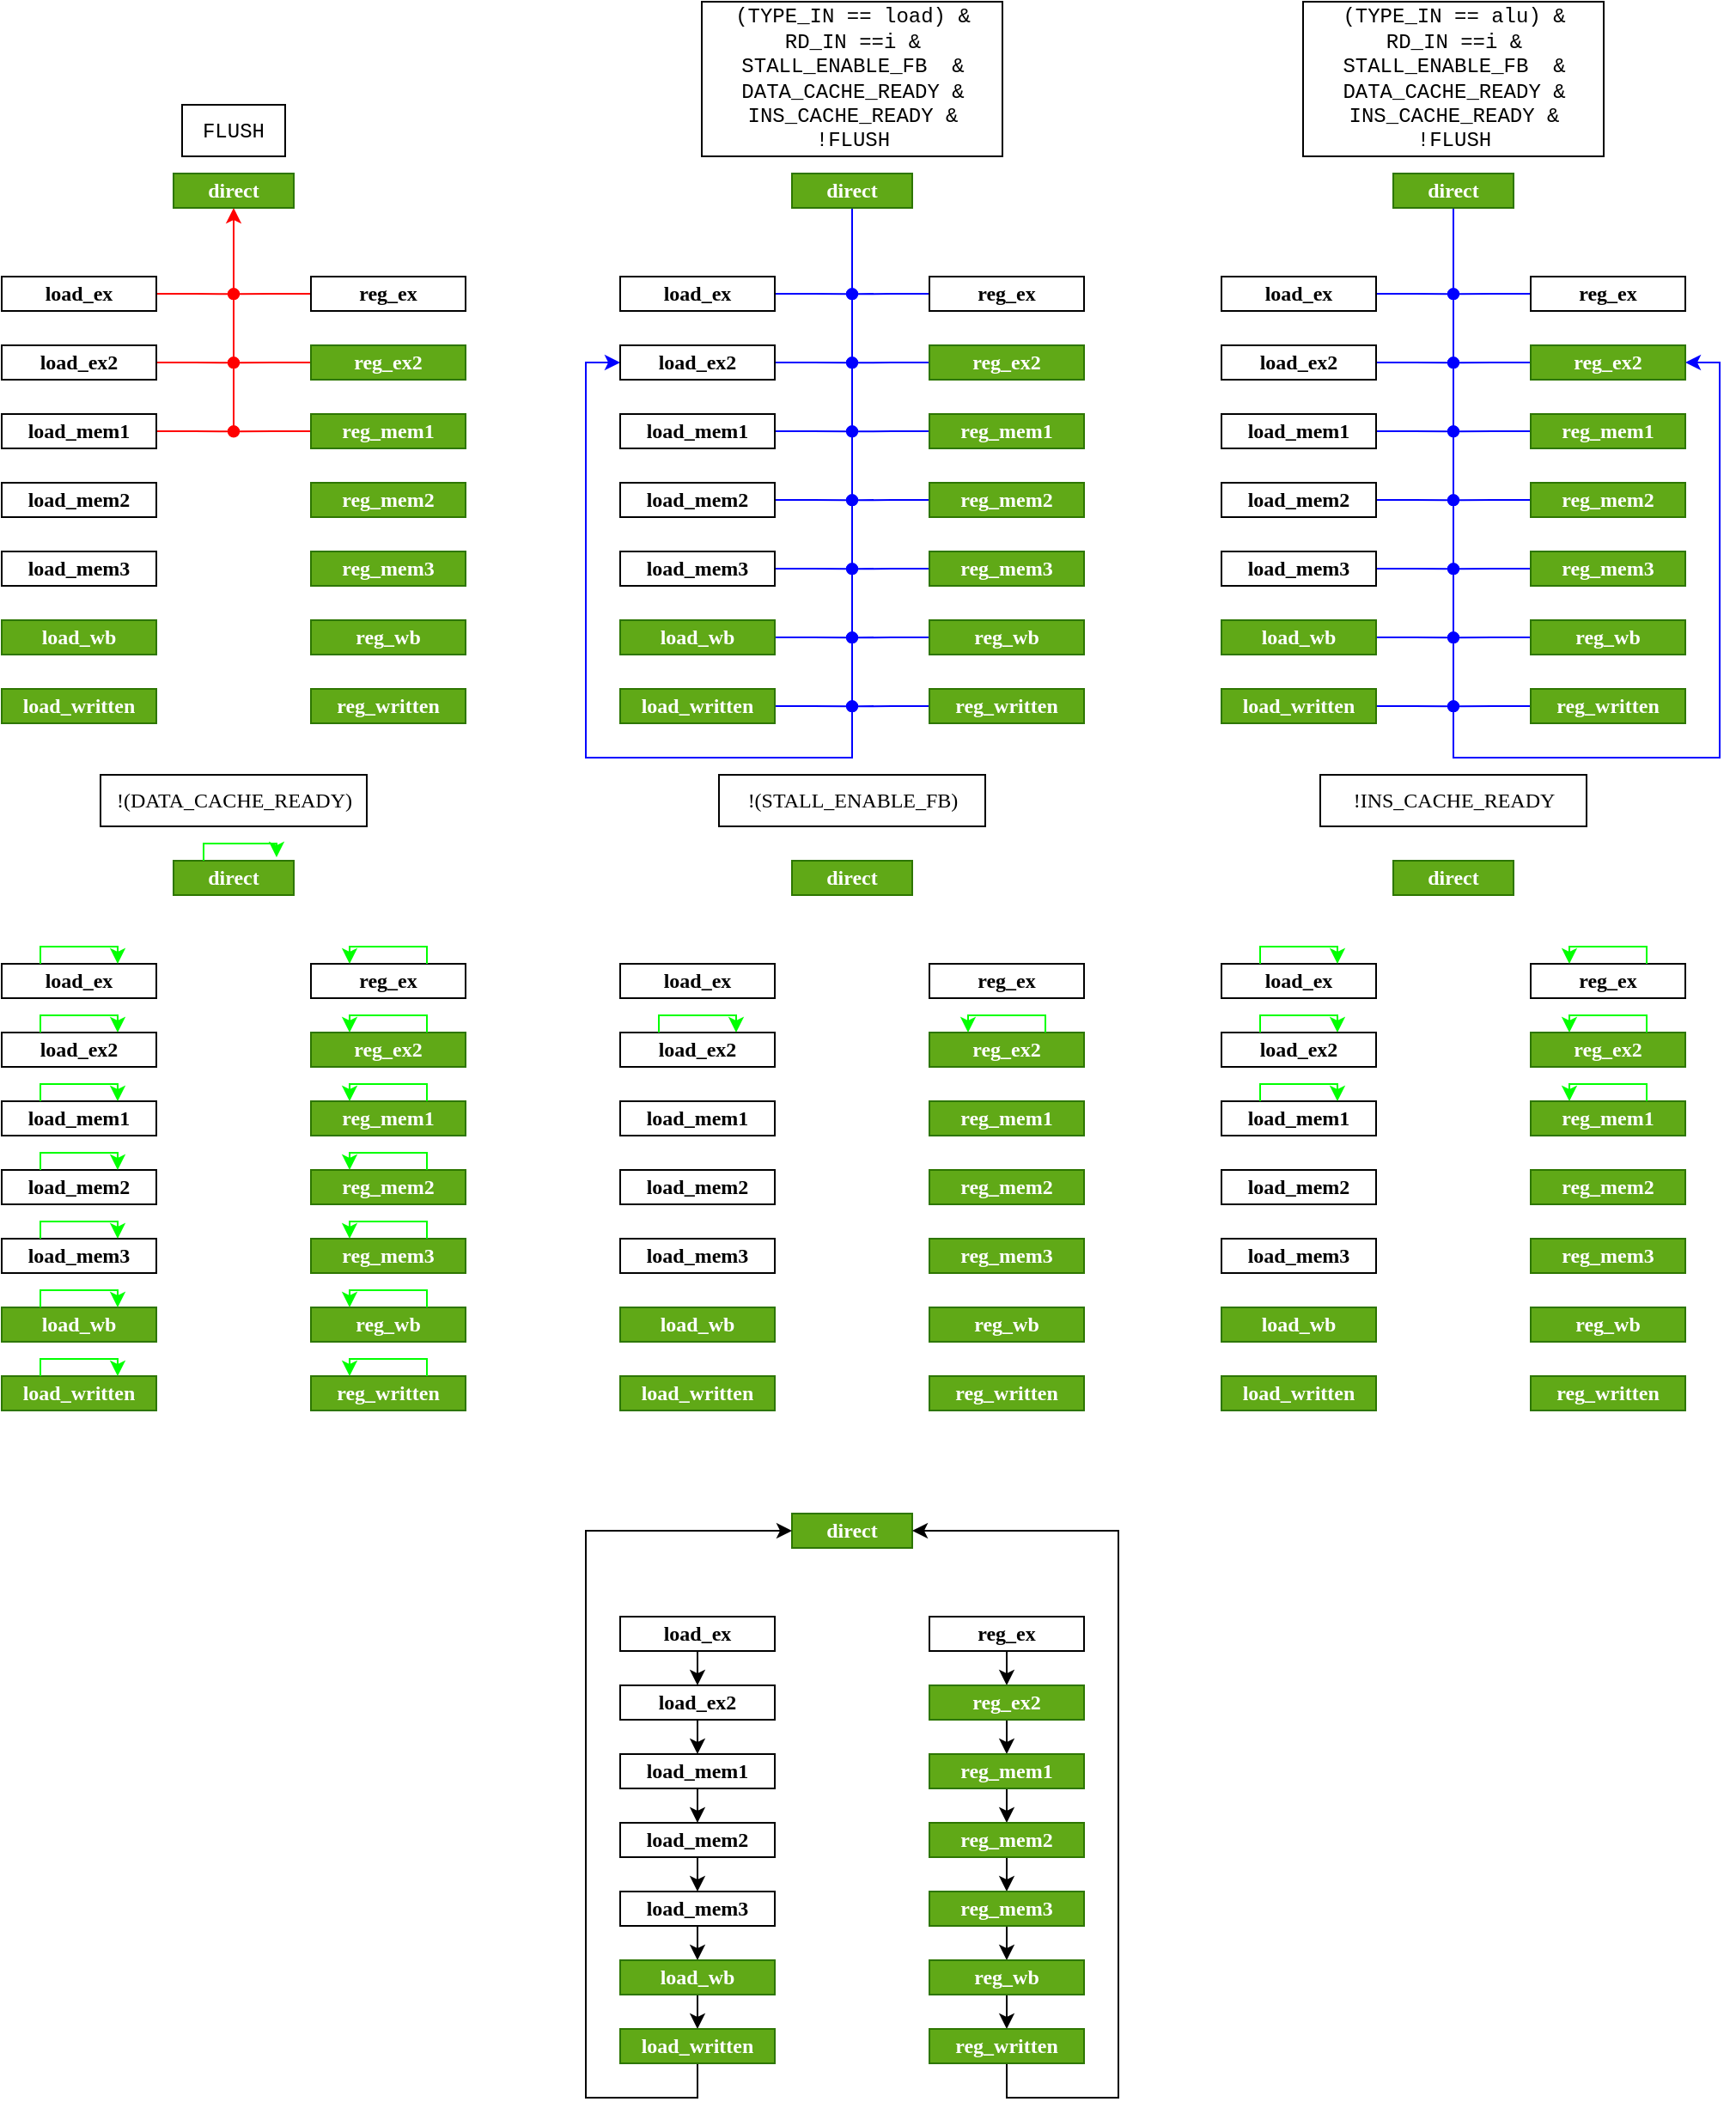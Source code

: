 <mxfile>
    <diagram id="63XSSCkfjEABtCAOidbx" name="Page-1">
        <mxGraphModel dx="1007" dy="1794" grid="1" gridSize="10" guides="1" tooltips="1" connect="1" arrows="1" fold="1" page="1" pageScale="1" pageWidth="850" pageHeight="1100" math="0" shadow="0">
            <root>
                <mxCell id="0"/>
                <mxCell id="1" parent="0"/>
                <mxCell id="41w9yaPf75tiORU3xdmx-5" value="&lt;b&gt;&lt;font face=&quot;Comic Sans MS&quot;&gt;direct&lt;/font&gt;&lt;/b&gt;" style="rounded=0;whiteSpace=wrap;html=1;fillColor=#60a917;strokeColor=#2D7600;fontColor=#ffffff;" parent="1" vertex="1">
                    <mxGeometry x="920" y="850" width="70" height="20" as="geometry"/>
                </mxCell>
                <mxCell id="41w9yaPf75tiORU3xdmx-22" style="edgeStyle=orthogonalEdgeStyle;rounded=0;orthogonalLoop=1;jettySize=auto;html=1;exitX=0.5;exitY=1;exitDx=0;exitDy=0;entryX=0.5;entryY=0;entryDx=0;entryDy=0;fontFamily=Comic Sans MS;" parent="1" source="41w9yaPf75tiORU3xdmx-7" target="41w9yaPf75tiORU3xdmx-9" edge="1">
                    <mxGeometry relative="1" as="geometry"/>
                </mxCell>
                <mxCell id="41w9yaPf75tiORU3xdmx-7" value="&lt;b&gt;load_ex&lt;/b&gt;" style="rounded=0;whiteSpace=wrap;html=1;fontFamily=Comic Sans MS;" parent="1" vertex="1">
                    <mxGeometry x="820" y="910" width="90" height="20" as="geometry"/>
                </mxCell>
                <mxCell id="41w9yaPf75tiORU3xdmx-24" style="edgeStyle=orthogonalEdgeStyle;rounded=0;orthogonalLoop=1;jettySize=auto;html=1;exitX=0.5;exitY=1;exitDx=0;exitDy=0;entryX=0.5;entryY=0;entryDx=0;entryDy=0;fontFamily=Comic Sans MS;" parent="1" source="41w9yaPf75tiORU3xdmx-8" target="41w9yaPf75tiORU3xdmx-10" edge="1">
                    <mxGeometry relative="1" as="geometry"/>
                </mxCell>
                <mxCell id="41w9yaPf75tiORU3xdmx-8" value="&lt;b&gt;load_mem1&lt;/b&gt;" style="rounded=0;whiteSpace=wrap;html=1;fontFamily=Comic Sans MS;" parent="1" vertex="1">
                    <mxGeometry x="820" y="990" width="90" height="20" as="geometry"/>
                </mxCell>
                <mxCell id="41w9yaPf75tiORU3xdmx-23" style="edgeStyle=orthogonalEdgeStyle;rounded=0;orthogonalLoop=1;jettySize=auto;html=1;exitX=0.5;exitY=1;exitDx=0;exitDy=0;entryX=0.5;entryY=0;entryDx=0;entryDy=0;fontFamily=Comic Sans MS;" parent="1" source="41w9yaPf75tiORU3xdmx-9" target="41w9yaPf75tiORU3xdmx-8" edge="1">
                    <mxGeometry relative="1" as="geometry"/>
                </mxCell>
                <mxCell id="41w9yaPf75tiORU3xdmx-9" value="&lt;b&gt;load_ex2&lt;/b&gt;" style="rounded=0;whiteSpace=wrap;html=1;fontFamily=Comic Sans MS;" parent="1" vertex="1">
                    <mxGeometry x="820" y="950" width="90" height="20" as="geometry"/>
                </mxCell>
                <mxCell id="41w9yaPf75tiORU3xdmx-25" style="edgeStyle=orthogonalEdgeStyle;rounded=0;orthogonalLoop=1;jettySize=auto;html=1;exitX=0.5;exitY=1;exitDx=0;exitDy=0;entryX=0.5;entryY=0;entryDx=0;entryDy=0;fontFamily=Comic Sans MS;" parent="1" source="41w9yaPf75tiORU3xdmx-10" target="41w9yaPf75tiORU3xdmx-11" edge="1">
                    <mxGeometry relative="1" as="geometry"/>
                </mxCell>
                <mxCell id="41w9yaPf75tiORU3xdmx-10" value="&lt;b&gt;load_mem2&lt;/b&gt;" style="rounded=0;whiteSpace=wrap;html=1;fontFamily=Comic Sans MS;" parent="1" vertex="1">
                    <mxGeometry x="820" y="1030" width="90" height="20" as="geometry"/>
                </mxCell>
                <mxCell id="41w9yaPf75tiORU3xdmx-26" style="edgeStyle=orthogonalEdgeStyle;rounded=0;orthogonalLoop=1;jettySize=auto;html=1;exitX=0.5;exitY=1;exitDx=0;exitDy=0;entryX=0.5;entryY=0;entryDx=0;entryDy=0;fontFamily=Comic Sans MS;" parent="1" source="41w9yaPf75tiORU3xdmx-11" target="41w9yaPf75tiORU3xdmx-12" edge="1">
                    <mxGeometry relative="1" as="geometry"/>
                </mxCell>
                <mxCell id="41w9yaPf75tiORU3xdmx-11" value="&lt;b&gt;load_mem3&lt;/b&gt;" style="rounded=0;whiteSpace=wrap;html=1;fontFamily=Comic Sans MS;" parent="1" vertex="1">
                    <mxGeometry x="820" y="1070" width="90" height="20" as="geometry"/>
                </mxCell>
                <mxCell id="41w9yaPf75tiORU3xdmx-27" style="edgeStyle=orthogonalEdgeStyle;rounded=0;orthogonalLoop=1;jettySize=auto;html=1;exitX=0.5;exitY=1;exitDx=0;exitDy=0;entryX=0.5;entryY=0;entryDx=0;entryDy=0;fontFamily=Comic Sans MS;" parent="1" source="41w9yaPf75tiORU3xdmx-12" target="41w9yaPf75tiORU3xdmx-13" edge="1">
                    <mxGeometry relative="1" as="geometry"/>
                </mxCell>
                <mxCell id="41w9yaPf75tiORU3xdmx-12" value="&lt;b&gt;load_wb&lt;/b&gt;" style="rounded=0;whiteSpace=wrap;html=1;fontFamily=Comic Sans MS;fillColor=#60a917;strokeColor=#2D7600;fontColor=#ffffff;" parent="1" vertex="1">
                    <mxGeometry x="820" y="1110" width="90" height="20" as="geometry"/>
                </mxCell>
                <mxCell id="41w9yaPf75tiORU3xdmx-34" style="edgeStyle=orthogonalEdgeStyle;rounded=0;orthogonalLoop=1;jettySize=auto;html=1;exitX=0.5;exitY=1;exitDx=0;exitDy=0;entryX=0;entryY=0.5;entryDx=0;entryDy=0;fontFamily=Comic Sans MS;" parent="1" source="41w9yaPf75tiORU3xdmx-13" target="41w9yaPf75tiORU3xdmx-5" edge="1">
                    <mxGeometry relative="1" as="geometry">
                        <Array as="points">
                            <mxPoint x="865" y="1190"/>
                            <mxPoint x="800" y="1190"/>
                            <mxPoint x="800" y="860"/>
                        </Array>
                    </mxGeometry>
                </mxCell>
                <mxCell id="41w9yaPf75tiORU3xdmx-13" value="&lt;b&gt;load_written&lt;/b&gt;" style="rounded=0;whiteSpace=wrap;html=1;fontFamily=Comic Sans MS;fillColor=#60a917;strokeColor=#2D7600;fontColor=#ffffff;" parent="1" vertex="1">
                    <mxGeometry x="820" y="1150" width="90" height="20" as="geometry"/>
                </mxCell>
                <mxCell id="41w9yaPf75tiORU3xdmx-28" style="edgeStyle=orthogonalEdgeStyle;rounded=0;orthogonalLoop=1;jettySize=auto;html=1;exitX=0.5;exitY=1;exitDx=0;exitDy=0;entryX=0.5;entryY=0;entryDx=0;entryDy=0;fontFamily=Comic Sans MS;" parent="1" source="41w9yaPf75tiORU3xdmx-15" target="41w9yaPf75tiORU3xdmx-16" edge="1">
                    <mxGeometry relative="1" as="geometry"/>
                </mxCell>
                <mxCell id="41w9yaPf75tiORU3xdmx-15" value="&lt;b&gt;reg_ex&lt;/b&gt;" style="rounded=0;whiteSpace=wrap;html=1;fontFamily=Comic Sans MS;" parent="1" vertex="1">
                    <mxGeometry x="1000" y="910" width="90" height="20" as="geometry"/>
                </mxCell>
                <mxCell id="41w9yaPf75tiORU3xdmx-29" style="edgeStyle=orthogonalEdgeStyle;rounded=0;orthogonalLoop=1;jettySize=auto;html=1;exitX=0.5;exitY=1;exitDx=0;exitDy=0;entryX=0.5;entryY=0;entryDx=0;entryDy=0;fontFamily=Comic Sans MS;" parent="1" source="41w9yaPf75tiORU3xdmx-16" target="41w9yaPf75tiORU3xdmx-17" edge="1">
                    <mxGeometry relative="1" as="geometry"/>
                </mxCell>
                <mxCell id="41w9yaPf75tiORU3xdmx-16" value="&lt;b&gt;reg_ex2&lt;/b&gt;" style="rounded=0;whiteSpace=wrap;html=1;fontFamily=Comic Sans MS;fillColor=#60a917;strokeColor=#2D7600;fontColor=#ffffff;" parent="1" vertex="1">
                    <mxGeometry x="1000" y="950" width="90" height="20" as="geometry"/>
                </mxCell>
                <mxCell id="41w9yaPf75tiORU3xdmx-30" style="edgeStyle=orthogonalEdgeStyle;rounded=0;orthogonalLoop=1;jettySize=auto;html=1;exitX=0.5;exitY=1;exitDx=0;exitDy=0;entryX=0.5;entryY=0;entryDx=0;entryDy=0;fontFamily=Comic Sans MS;" parent="1" source="41w9yaPf75tiORU3xdmx-17" target="41w9yaPf75tiORU3xdmx-18" edge="1">
                    <mxGeometry relative="1" as="geometry"/>
                </mxCell>
                <mxCell id="41w9yaPf75tiORU3xdmx-17" value="&lt;b&gt;reg_mem1&lt;/b&gt;" style="rounded=0;whiteSpace=wrap;html=1;fontFamily=Comic Sans MS;fillColor=#60a917;strokeColor=#2D7600;fontColor=#ffffff;" parent="1" vertex="1">
                    <mxGeometry x="1000" y="990" width="90" height="20" as="geometry"/>
                </mxCell>
                <mxCell id="41w9yaPf75tiORU3xdmx-31" style="edgeStyle=orthogonalEdgeStyle;rounded=0;orthogonalLoop=1;jettySize=auto;html=1;exitX=0.5;exitY=1;exitDx=0;exitDy=0;entryX=0.5;entryY=0;entryDx=0;entryDy=0;fontFamily=Comic Sans MS;" parent="1" source="41w9yaPf75tiORU3xdmx-18" target="41w9yaPf75tiORU3xdmx-19" edge="1">
                    <mxGeometry relative="1" as="geometry"/>
                </mxCell>
                <mxCell id="41w9yaPf75tiORU3xdmx-18" value="&lt;b&gt;reg_mem2&lt;/b&gt;" style="rounded=0;whiteSpace=wrap;html=1;fontFamily=Comic Sans MS;fillColor=#60a917;strokeColor=#2D7600;fontColor=#ffffff;" parent="1" vertex="1">
                    <mxGeometry x="1000" y="1030" width="90" height="20" as="geometry"/>
                </mxCell>
                <mxCell id="41w9yaPf75tiORU3xdmx-32" style="edgeStyle=orthogonalEdgeStyle;rounded=0;orthogonalLoop=1;jettySize=auto;html=1;exitX=0.5;exitY=1;exitDx=0;exitDy=0;entryX=0.5;entryY=0;entryDx=0;entryDy=0;fontFamily=Comic Sans MS;" parent="1" source="41w9yaPf75tiORU3xdmx-19" target="41w9yaPf75tiORU3xdmx-20" edge="1">
                    <mxGeometry relative="1" as="geometry"/>
                </mxCell>
                <mxCell id="41w9yaPf75tiORU3xdmx-19" value="&lt;b&gt;reg_mem3&lt;/b&gt;" style="rounded=0;whiteSpace=wrap;html=1;fontFamily=Comic Sans MS;fillColor=#60a917;strokeColor=#2D7600;fontColor=#ffffff;" parent="1" vertex="1">
                    <mxGeometry x="1000" y="1070" width="90" height="20" as="geometry"/>
                </mxCell>
                <mxCell id="41w9yaPf75tiORU3xdmx-33" style="edgeStyle=orthogonalEdgeStyle;rounded=0;orthogonalLoop=1;jettySize=auto;html=1;exitX=0.5;exitY=1;exitDx=0;exitDy=0;entryX=0.5;entryY=0;entryDx=0;entryDy=0;fontFamily=Comic Sans MS;" parent="1" source="41w9yaPf75tiORU3xdmx-20" target="41w9yaPf75tiORU3xdmx-21" edge="1">
                    <mxGeometry relative="1" as="geometry"/>
                </mxCell>
                <mxCell id="41w9yaPf75tiORU3xdmx-20" value="&lt;b&gt;reg_wb&lt;/b&gt;" style="rounded=0;whiteSpace=wrap;html=1;fontFamily=Comic Sans MS;fillColor=#60a917;strokeColor=#2D7600;fontColor=#ffffff;" parent="1" vertex="1">
                    <mxGeometry x="1000" y="1110" width="90" height="20" as="geometry"/>
                </mxCell>
                <mxCell id="41w9yaPf75tiORU3xdmx-35" style="edgeStyle=orthogonalEdgeStyle;rounded=0;orthogonalLoop=1;jettySize=auto;html=1;exitX=0.5;exitY=1;exitDx=0;exitDy=0;entryX=1;entryY=0.5;entryDx=0;entryDy=0;fontFamily=Comic Sans MS;" parent="1" source="41w9yaPf75tiORU3xdmx-21" target="41w9yaPf75tiORU3xdmx-5" edge="1">
                    <mxGeometry relative="1" as="geometry">
                        <Array as="points">
                            <mxPoint x="1045" y="1190"/>
                            <mxPoint x="1110" y="1190"/>
                            <mxPoint x="1110" y="860"/>
                        </Array>
                    </mxGeometry>
                </mxCell>
                <mxCell id="41w9yaPf75tiORU3xdmx-21" value="&lt;b&gt;reg_written&lt;/b&gt;" style="rounded=0;whiteSpace=wrap;html=1;fontFamily=Comic Sans MS;fillColor=#60a917;strokeColor=#2D7600;fontColor=#ffffff;" parent="1" vertex="1">
                    <mxGeometry x="1000" y="1150" width="90" height="20" as="geometry"/>
                </mxCell>
                <mxCell id="41w9yaPf75tiORU3xdmx-68" style="edgeStyle=orthogonalEdgeStyle;rounded=0;orthogonalLoop=1;jettySize=auto;html=1;exitX=0.5;exitY=1;exitDx=0;exitDy=0;fontFamily=Comic Sans MS;startArrow=classic;startFill=1;endArrow=none;endFill=0;strokeColor=#FF0000;" parent="1" source="41w9yaPf75tiORU3xdmx-36" edge="1">
                    <mxGeometry relative="1" as="geometry">
                        <mxPoint x="595" y="220" as="targetPoint"/>
                    </mxGeometry>
                </mxCell>
                <mxCell id="41w9yaPf75tiORU3xdmx-36" value="&lt;b&gt;&lt;font face=&quot;Comic Sans MS&quot;&gt;direct&lt;/font&gt;&lt;/b&gt;" style="rounded=0;whiteSpace=wrap;html=1;fillColor=#60a917;strokeColor=#2D7600;fontColor=#ffffff;" parent="1" vertex="1">
                    <mxGeometry x="560" y="70" width="70" height="20" as="geometry"/>
                </mxCell>
                <mxCell id="41w9yaPf75tiORU3xdmx-69" style="edgeStyle=orthogonalEdgeStyle;rounded=0;orthogonalLoop=1;jettySize=auto;html=1;exitX=1;exitY=0.5;exitDx=0;exitDy=0;fontFamily=Comic Sans MS;endArrow=oval;endFill=1;strokeColor=#FF0000;" parent="1" source="41w9yaPf75tiORU3xdmx-38" edge="1">
                    <mxGeometry relative="1" as="geometry">
                        <mxPoint x="595" y="140.143" as="targetPoint"/>
                    </mxGeometry>
                </mxCell>
                <mxCell id="41w9yaPf75tiORU3xdmx-38" value="&lt;b&gt;load_ex&lt;/b&gt;" style="rounded=0;whiteSpace=wrap;html=1;fontFamily=Comic Sans MS;" parent="1" vertex="1">
                    <mxGeometry x="460" y="130" width="90" height="20" as="geometry"/>
                </mxCell>
                <mxCell id="41w9yaPf75tiORU3xdmx-71" style="edgeStyle=orthogonalEdgeStyle;rounded=0;orthogonalLoop=1;jettySize=auto;html=1;exitX=1;exitY=0.5;exitDx=0;exitDy=0;fontFamily=Comic Sans MS;startArrow=none;startFill=0;endArrow=oval;endFill=1;strokeColor=#FF0000;" parent="1" source="41w9yaPf75tiORU3xdmx-40" edge="1">
                    <mxGeometry relative="1" as="geometry">
                        <mxPoint x="595" y="220.143" as="targetPoint"/>
                    </mxGeometry>
                </mxCell>
                <mxCell id="41w9yaPf75tiORU3xdmx-40" value="&lt;b&gt;load_mem1&lt;/b&gt;" style="rounded=0;whiteSpace=wrap;html=1;fontFamily=Comic Sans MS;" parent="1" vertex="1">
                    <mxGeometry x="460" y="210" width="90" height="20" as="geometry"/>
                </mxCell>
                <mxCell id="41w9yaPf75tiORU3xdmx-70" style="edgeStyle=orthogonalEdgeStyle;rounded=0;orthogonalLoop=1;jettySize=auto;html=1;exitX=1;exitY=0.5;exitDx=0;exitDy=0;fontFamily=Comic Sans MS;startArrow=none;startFill=0;endArrow=oval;endFill=1;strokeColor=#FF0000;" parent="1" source="41w9yaPf75tiORU3xdmx-42" edge="1">
                    <mxGeometry relative="1" as="geometry">
                        <mxPoint x="595" y="180.143" as="targetPoint"/>
                    </mxGeometry>
                </mxCell>
                <mxCell id="41w9yaPf75tiORU3xdmx-42" value="&lt;b&gt;load_ex2&lt;/b&gt;" style="rounded=0;whiteSpace=wrap;html=1;fontFamily=Comic Sans MS;" parent="1" vertex="1">
                    <mxGeometry x="460" y="170" width="90" height="20" as="geometry"/>
                </mxCell>
                <mxCell id="41w9yaPf75tiORU3xdmx-44" value="&lt;b&gt;load_mem2&lt;/b&gt;" style="rounded=0;whiteSpace=wrap;html=1;fontFamily=Comic Sans MS;" parent="1" vertex="1">
                    <mxGeometry x="460" y="250" width="90" height="20" as="geometry"/>
                </mxCell>
                <mxCell id="41w9yaPf75tiORU3xdmx-46" value="&lt;b&gt;load_mem3&lt;/b&gt;" style="rounded=0;whiteSpace=wrap;html=1;fontFamily=Comic Sans MS;" parent="1" vertex="1">
                    <mxGeometry x="460" y="290" width="90" height="20" as="geometry"/>
                </mxCell>
                <mxCell id="41w9yaPf75tiORU3xdmx-48" value="&lt;b&gt;load_wb&lt;/b&gt;" style="rounded=0;whiteSpace=wrap;html=1;fontFamily=Comic Sans MS;fillColor=#60a917;strokeColor=#2D7600;fontColor=#ffffff;" parent="1" vertex="1">
                    <mxGeometry x="460" y="330" width="90" height="20" as="geometry"/>
                </mxCell>
                <mxCell id="41w9yaPf75tiORU3xdmx-50" value="&lt;b&gt;load_written&lt;/b&gt;" style="rounded=0;whiteSpace=wrap;html=1;fontFamily=Comic Sans MS;fillColor=#60a917;strokeColor=#2D7600;fontColor=#ffffff;" parent="1" vertex="1">
                    <mxGeometry x="460" y="370" width="90" height="20" as="geometry"/>
                </mxCell>
                <mxCell id="41w9yaPf75tiORU3xdmx-72" style="edgeStyle=orthogonalEdgeStyle;rounded=0;orthogonalLoop=1;jettySize=auto;html=1;exitX=0;exitY=0.5;exitDx=0;exitDy=0;fontFamily=Comic Sans MS;startArrow=none;startFill=0;endArrow=oval;endFill=1;strokeColor=#FF0000;" parent="1" source="41w9yaPf75tiORU3xdmx-52" edge="1">
                    <mxGeometry relative="1" as="geometry">
                        <mxPoint x="595" y="140.143" as="targetPoint"/>
                    </mxGeometry>
                </mxCell>
                <mxCell id="41w9yaPf75tiORU3xdmx-52" value="&lt;b&gt;reg_ex&lt;/b&gt;" style="rounded=0;whiteSpace=wrap;html=1;fontFamily=Comic Sans MS;" parent="1" vertex="1">
                    <mxGeometry x="640" y="130" width="90" height="20" as="geometry"/>
                </mxCell>
                <mxCell id="41w9yaPf75tiORU3xdmx-73" style="edgeStyle=orthogonalEdgeStyle;rounded=0;orthogonalLoop=1;jettySize=auto;html=1;exitX=0;exitY=0.5;exitDx=0;exitDy=0;fontFamily=Comic Sans MS;startArrow=none;startFill=0;endArrow=oval;endFill=1;strokeColor=#FF0000;" parent="1" source="41w9yaPf75tiORU3xdmx-54" edge="1">
                    <mxGeometry relative="1" as="geometry">
                        <mxPoint x="595" y="180.143" as="targetPoint"/>
                    </mxGeometry>
                </mxCell>
                <mxCell id="41w9yaPf75tiORU3xdmx-54" value="&lt;b&gt;reg_ex2&lt;/b&gt;" style="rounded=0;whiteSpace=wrap;html=1;fontFamily=Comic Sans MS;fillColor=#60a917;strokeColor=#2D7600;fontColor=#ffffff;" parent="1" vertex="1">
                    <mxGeometry x="640" y="170" width="90" height="20" as="geometry"/>
                </mxCell>
                <mxCell id="41w9yaPf75tiORU3xdmx-74" style="edgeStyle=orthogonalEdgeStyle;rounded=0;orthogonalLoop=1;jettySize=auto;html=1;exitX=0;exitY=0.5;exitDx=0;exitDy=0;fontFamily=Comic Sans MS;startArrow=none;startFill=0;endArrow=oval;endFill=1;strokeColor=#FF0000;" parent="1" source="41w9yaPf75tiORU3xdmx-56" edge="1">
                    <mxGeometry relative="1" as="geometry">
                        <mxPoint x="595" y="220.143" as="targetPoint"/>
                    </mxGeometry>
                </mxCell>
                <mxCell id="41w9yaPf75tiORU3xdmx-56" value="&lt;b&gt;reg_mem1&lt;/b&gt;" style="rounded=0;whiteSpace=wrap;html=1;fontFamily=Comic Sans MS;fillColor=#60a917;strokeColor=#2D7600;fontColor=#ffffff;" parent="1" vertex="1">
                    <mxGeometry x="640" y="210" width="90" height="20" as="geometry"/>
                </mxCell>
                <mxCell id="41w9yaPf75tiORU3xdmx-58" value="&lt;b&gt;reg_mem2&lt;/b&gt;" style="rounded=0;whiteSpace=wrap;html=1;fontFamily=Comic Sans MS;fillColor=#60a917;strokeColor=#2D7600;fontColor=#ffffff;" parent="1" vertex="1">
                    <mxGeometry x="640" y="250" width="90" height="20" as="geometry"/>
                </mxCell>
                <mxCell id="41w9yaPf75tiORU3xdmx-60" value="&lt;b&gt;reg_mem3&lt;/b&gt;" style="rounded=0;whiteSpace=wrap;html=1;fontFamily=Comic Sans MS;fillColor=#60a917;strokeColor=#2D7600;fontColor=#ffffff;" parent="1" vertex="1">
                    <mxGeometry x="640" y="290" width="90" height="20" as="geometry"/>
                </mxCell>
                <mxCell id="41w9yaPf75tiORU3xdmx-62" value="&lt;b&gt;reg_wb&lt;/b&gt;" style="rounded=0;whiteSpace=wrap;html=1;fontFamily=Comic Sans MS;fillColor=#60a917;strokeColor=#2D7600;fontColor=#ffffff;" parent="1" vertex="1">
                    <mxGeometry x="640" y="330" width="90" height="20" as="geometry"/>
                </mxCell>
                <mxCell id="41w9yaPf75tiORU3xdmx-64" value="&lt;b&gt;reg_written&lt;/b&gt;" style="rounded=0;whiteSpace=wrap;html=1;fontFamily=Comic Sans MS;fillColor=#60a917;strokeColor=#2D7600;fontColor=#ffffff;" parent="1" vertex="1">
                    <mxGeometry x="640" y="370" width="90" height="20" as="geometry"/>
                </mxCell>
                <mxCell id="41w9yaPf75tiORU3xdmx-75" style="edgeStyle=orthogonalEdgeStyle;rounded=0;orthogonalLoop=1;jettySize=auto;html=1;exitX=0.5;exitY=1;exitDx=0;exitDy=0;fontFamily=Comic Sans MS;startArrow=none;startFill=0;endArrow=classic;endFill=1;strokeColor=#0000FF;entryX=0;entryY=0.5;entryDx=0;entryDy=0;" parent="1" source="41w9yaPf75tiORU3xdmx-76" target="41w9yaPf75tiORU3xdmx-82" edge="1">
                    <mxGeometry relative="1" as="geometry">
                        <mxPoint x="955" y="220" as="targetPoint"/>
                        <Array as="points">
                            <mxPoint x="955" y="410"/>
                            <mxPoint x="800" y="410"/>
                            <mxPoint x="800" y="180"/>
                        </Array>
                    </mxGeometry>
                </mxCell>
                <mxCell id="41w9yaPf75tiORU3xdmx-76" value="&lt;b&gt;&lt;font face=&quot;Comic Sans MS&quot;&gt;direct&lt;/font&gt;&lt;/b&gt;" style="rounded=0;whiteSpace=wrap;html=1;fillColor=#60a917;strokeColor=#2D7600;fontColor=#ffffff;" parent="1" vertex="1">
                    <mxGeometry x="920" y="70" width="70" height="20" as="geometry"/>
                </mxCell>
                <mxCell id="41w9yaPf75tiORU3xdmx-77" style="edgeStyle=orthogonalEdgeStyle;rounded=0;orthogonalLoop=1;jettySize=auto;html=1;exitX=1;exitY=0.5;exitDx=0;exitDy=0;fontFamily=Comic Sans MS;endArrow=oval;endFill=1;strokeColor=#0000FF;" parent="1" source="41w9yaPf75tiORU3xdmx-78" edge="1">
                    <mxGeometry relative="1" as="geometry">
                        <mxPoint x="955" y="140.143" as="targetPoint"/>
                    </mxGeometry>
                </mxCell>
                <mxCell id="41w9yaPf75tiORU3xdmx-78" value="&lt;b&gt;load_ex&lt;/b&gt;" style="rounded=0;whiteSpace=wrap;html=1;fontFamily=Comic Sans MS;" parent="1" vertex="1">
                    <mxGeometry x="820" y="130" width="90" height="20" as="geometry"/>
                </mxCell>
                <mxCell id="41w9yaPf75tiORU3xdmx-79" style="edgeStyle=orthogonalEdgeStyle;rounded=0;orthogonalLoop=1;jettySize=auto;html=1;exitX=1;exitY=0.5;exitDx=0;exitDy=0;fontFamily=Comic Sans MS;startArrow=none;startFill=0;endArrow=oval;endFill=1;strokeColor=#0000FF;" parent="1" source="41w9yaPf75tiORU3xdmx-80" edge="1">
                    <mxGeometry relative="1" as="geometry">
                        <mxPoint x="955" y="220.143" as="targetPoint"/>
                    </mxGeometry>
                </mxCell>
                <mxCell id="41w9yaPf75tiORU3xdmx-80" value="&lt;b&gt;load_mem1&lt;/b&gt;" style="rounded=0;whiteSpace=wrap;html=1;fontFamily=Comic Sans MS;" parent="1" vertex="1">
                    <mxGeometry x="820" y="210" width="90" height="20" as="geometry"/>
                </mxCell>
                <mxCell id="41w9yaPf75tiORU3xdmx-81" style="edgeStyle=orthogonalEdgeStyle;rounded=0;orthogonalLoop=1;jettySize=auto;html=1;exitX=1;exitY=0.5;exitDx=0;exitDy=0;fontFamily=Comic Sans MS;startArrow=none;startFill=0;endArrow=oval;endFill=1;strokeColor=#0000FF;" parent="1" source="41w9yaPf75tiORU3xdmx-82" edge="1">
                    <mxGeometry relative="1" as="geometry">
                        <mxPoint x="955" y="180.143" as="targetPoint"/>
                    </mxGeometry>
                </mxCell>
                <mxCell id="41w9yaPf75tiORU3xdmx-82" value="&lt;b&gt;load_ex2&lt;/b&gt;" style="rounded=0;whiteSpace=wrap;html=1;fontFamily=Comic Sans MS;" parent="1" vertex="1">
                    <mxGeometry x="820" y="170" width="90" height="20" as="geometry"/>
                </mxCell>
                <mxCell id="41w9yaPf75tiORU3xdmx-97" style="edgeStyle=orthogonalEdgeStyle;rounded=0;orthogonalLoop=1;jettySize=auto;html=1;exitX=1;exitY=0.5;exitDx=0;exitDy=0;fontFamily=Comic Sans MS;startArrow=none;startFill=0;endArrow=oval;endFill=1;strokeColor=#0000FF;" parent="1" source="41w9yaPf75tiORU3xdmx-83" edge="1">
                    <mxGeometry relative="1" as="geometry">
                        <mxPoint x="955" y="260.143" as="targetPoint"/>
                    </mxGeometry>
                </mxCell>
                <mxCell id="41w9yaPf75tiORU3xdmx-83" value="&lt;b&gt;load_mem2&lt;/b&gt;" style="rounded=0;whiteSpace=wrap;html=1;fontFamily=Comic Sans MS;" parent="1" vertex="1">
                    <mxGeometry x="820" y="250" width="90" height="20" as="geometry"/>
                </mxCell>
                <mxCell id="41w9yaPf75tiORU3xdmx-98" style="edgeStyle=orthogonalEdgeStyle;rounded=0;orthogonalLoop=1;jettySize=auto;html=1;exitX=1;exitY=0.5;exitDx=0;exitDy=0;fontFamily=Comic Sans MS;startArrow=none;startFill=0;endArrow=oval;endFill=1;strokeColor=#0000FF;" parent="1" source="41w9yaPf75tiORU3xdmx-84" edge="1">
                    <mxGeometry relative="1" as="geometry">
                        <mxPoint x="955" y="300.143" as="targetPoint"/>
                    </mxGeometry>
                </mxCell>
                <mxCell id="41w9yaPf75tiORU3xdmx-84" value="&lt;b&gt;load_mem3&lt;/b&gt;" style="rounded=0;whiteSpace=wrap;html=1;fontFamily=Comic Sans MS;" parent="1" vertex="1">
                    <mxGeometry x="820" y="290" width="90" height="20" as="geometry"/>
                </mxCell>
                <mxCell id="41w9yaPf75tiORU3xdmx-99" style="edgeStyle=orthogonalEdgeStyle;rounded=0;orthogonalLoop=1;jettySize=auto;html=1;exitX=1;exitY=0.5;exitDx=0;exitDy=0;fontFamily=Comic Sans MS;startArrow=none;startFill=0;endArrow=oval;endFill=1;strokeColor=#0000FF;" parent="1" source="41w9yaPf75tiORU3xdmx-85" edge="1">
                    <mxGeometry relative="1" as="geometry">
                        <mxPoint x="955" y="340.143" as="targetPoint"/>
                    </mxGeometry>
                </mxCell>
                <mxCell id="41w9yaPf75tiORU3xdmx-85" value="&lt;b&gt;load_wb&lt;/b&gt;" style="rounded=0;whiteSpace=wrap;html=1;fontFamily=Comic Sans MS;fillColor=#60a917;strokeColor=#2D7600;fontColor=#ffffff;" parent="1" vertex="1">
                    <mxGeometry x="820" y="330" width="90" height="20" as="geometry"/>
                </mxCell>
                <mxCell id="41w9yaPf75tiORU3xdmx-100" style="edgeStyle=orthogonalEdgeStyle;rounded=0;orthogonalLoop=1;jettySize=auto;html=1;exitX=1;exitY=0.5;exitDx=0;exitDy=0;fontFamily=Comic Sans MS;startArrow=none;startFill=0;endArrow=oval;endFill=1;strokeColor=#0000FF;" parent="1" source="41w9yaPf75tiORU3xdmx-86" edge="1">
                    <mxGeometry relative="1" as="geometry">
                        <mxPoint x="955" y="380.143" as="targetPoint"/>
                    </mxGeometry>
                </mxCell>
                <mxCell id="41w9yaPf75tiORU3xdmx-86" value="&lt;b&gt;load_written&lt;/b&gt;" style="rounded=0;whiteSpace=wrap;html=1;fontFamily=Comic Sans MS;fillColor=#60a917;strokeColor=#2D7600;fontColor=#ffffff;" parent="1" vertex="1">
                    <mxGeometry x="820" y="370" width="90" height="20" as="geometry"/>
                </mxCell>
                <mxCell id="41w9yaPf75tiORU3xdmx-87" style="edgeStyle=orthogonalEdgeStyle;rounded=0;orthogonalLoop=1;jettySize=auto;html=1;exitX=0;exitY=0.5;exitDx=0;exitDy=0;fontFamily=Comic Sans MS;startArrow=none;startFill=0;endArrow=oval;endFill=1;strokeColor=#0000FF;" parent="1" source="41w9yaPf75tiORU3xdmx-88" edge="1">
                    <mxGeometry relative="1" as="geometry">
                        <mxPoint x="955" y="140.143" as="targetPoint"/>
                    </mxGeometry>
                </mxCell>
                <mxCell id="41w9yaPf75tiORU3xdmx-88" value="&lt;b&gt;reg_ex&lt;/b&gt;" style="rounded=0;whiteSpace=wrap;html=1;fontFamily=Comic Sans MS;" parent="1" vertex="1">
                    <mxGeometry x="1000" y="130" width="90" height="20" as="geometry"/>
                </mxCell>
                <mxCell id="41w9yaPf75tiORU3xdmx-89" style="edgeStyle=orthogonalEdgeStyle;rounded=0;orthogonalLoop=1;jettySize=auto;html=1;exitX=0;exitY=0.5;exitDx=0;exitDy=0;fontFamily=Comic Sans MS;startArrow=none;startFill=0;endArrow=oval;endFill=1;strokeColor=#0000FF;" parent="1" source="41w9yaPf75tiORU3xdmx-90" edge="1">
                    <mxGeometry relative="1" as="geometry">
                        <mxPoint x="955" y="180.143" as="targetPoint"/>
                    </mxGeometry>
                </mxCell>
                <mxCell id="41w9yaPf75tiORU3xdmx-90" value="&lt;b&gt;reg_ex2&lt;/b&gt;" style="rounded=0;whiteSpace=wrap;html=1;fontFamily=Comic Sans MS;fillColor=#60a917;strokeColor=#2D7600;fontColor=#ffffff;" parent="1" vertex="1">
                    <mxGeometry x="1000" y="170" width="90" height="20" as="geometry"/>
                </mxCell>
                <mxCell id="41w9yaPf75tiORU3xdmx-91" style="edgeStyle=orthogonalEdgeStyle;rounded=0;orthogonalLoop=1;jettySize=auto;html=1;exitX=0;exitY=0.5;exitDx=0;exitDy=0;fontFamily=Comic Sans MS;startArrow=none;startFill=0;endArrow=oval;endFill=1;strokeColor=#0000FF;" parent="1" source="41w9yaPf75tiORU3xdmx-92" edge="1">
                    <mxGeometry relative="1" as="geometry">
                        <mxPoint x="955" y="220.143" as="targetPoint"/>
                    </mxGeometry>
                </mxCell>
                <mxCell id="41w9yaPf75tiORU3xdmx-92" value="&lt;b&gt;reg_mem1&lt;/b&gt;" style="rounded=0;whiteSpace=wrap;html=1;fontFamily=Comic Sans MS;fillColor=#60a917;strokeColor=#2D7600;fontColor=#ffffff;" parent="1" vertex="1">
                    <mxGeometry x="1000" y="210" width="90" height="20" as="geometry"/>
                </mxCell>
                <mxCell id="41w9yaPf75tiORU3xdmx-101" style="edgeStyle=orthogonalEdgeStyle;rounded=0;orthogonalLoop=1;jettySize=auto;html=1;exitX=0;exitY=0.5;exitDx=0;exitDy=0;fontFamily=Comic Sans MS;startArrow=none;startFill=0;endArrow=oval;endFill=1;strokeColor=#0000FF;" parent="1" source="41w9yaPf75tiORU3xdmx-93" edge="1">
                    <mxGeometry relative="1" as="geometry">
                        <mxPoint x="955" y="260.143" as="targetPoint"/>
                    </mxGeometry>
                </mxCell>
                <mxCell id="41w9yaPf75tiORU3xdmx-93" value="&lt;b&gt;reg_mem2&lt;/b&gt;" style="rounded=0;whiteSpace=wrap;html=1;fontFamily=Comic Sans MS;fillColor=#60a917;strokeColor=#2D7600;fontColor=#ffffff;" parent="1" vertex="1">
                    <mxGeometry x="1000" y="250" width="90" height="20" as="geometry"/>
                </mxCell>
                <mxCell id="41w9yaPf75tiORU3xdmx-102" style="edgeStyle=orthogonalEdgeStyle;rounded=0;orthogonalLoop=1;jettySize=auto;html=1;exitX=0;exitY=0.5;exitDx=0;exitDy=0;fontFamily=Comic Sans MS;startArrow=none;startFill=0;endArrow=oval;endFill=1;strokeColor=#0000FF;" parent="1" source="41w9yaPf75tiORU3xdmx-94" edge="1">
                    <mxGeometry relative="1" as="geometry">
                        <mxPoint x="955" y="300.143" as="targetPoint"/>
                    </mxGeometry>
                </mxCell>
                <mxCell id="41w9yaPf75tiORU3xdmx-94" value="&lt;b&gt;reg_mem3&lt;/b&gt;" style="rounded=0;whiteSpace=wrap;html=1;fontFamily=Comic Sans MS;fillColor=#60a917;strokeColor=#2D7600;fontColor=#ffffff;" parent="1" vertex="1">
                    <mxGeometry x="1000" y="290" width="90" height="20" as="geometry"/>
                </mxCell>
                <mxCell id="41w9yaPf75tiORU3xdmx-103" style="edgeStyle=orthogonalEdgeStyle;rounded=0;orthogonalLoop=1;jettySize=auto;html=1;exitX=0;exitY=0.5;exitDx=0;exitDy=0;fontFamily=Comic Sans MS;startArrow=none;startFill=0;endArrow=oval;endFill=1;strokeColor=#0000FF;" parent="1" source="41w9yaPf75tiORU3xdmx-95" edge="1">
                    <mxGeometry relative="1" as="geometry">
                        <mxPoint x="955" y="340.143" as="targetPoint"/>
                    </mxGeometry>
                </mxCell>
                <mxCell id="41w9yaPf75tiORU3xdmx-95" value="&lt;b&gt;reg_wb&lt;/b&gt;" style="rounded=0;whiteSpace=wrap;html=1;fontFamily=Comic Sans MS;fillColor=#60a917;strokeColor=#2D7600;fontColor=#ffffff;" parent="1" vertex="1">
                    <mxGeometry x="1000" y="330" width="90" height="20" as="geometry"/>
                </mxCell>
                <mxCell id="41w9yaPf75tiORU3xdmx-104" style="edgeStyle=orthogonalEdgeStyle;rounded=0;orthogonalLoop=1;jettySize=auto;html=1;exitX=0;exitY=0.5;exitDx=0;exitDy=0;fontFamily=Comic Sans MS;startArrow=none;startFill=0;endArrow=oval;endFill=1;strokeColor=#0000FF;" parent="1" source="41w9yaPf75tiORU3xdmx-96" edge="1">
                    <mxGeometry relative="1" as="geometry">
                        <mxPoint x="955" y="380.143" as="targetPoint"/>
                    </mxGeometry>
                </mxCell>
                <mxCell id="41w9yaPf75tiORU3xdmx-96" value="&lt;b&gt;reg_written&lt;/b&gt;" style="rounded=0;whiteSpace=wrap;html=1;fontFamily=Comic Sans MS;fillColor=#60a917;strokeColor=#2D7600;fontColor=#ffffff;" parent="1" vertex="1">
                    <mxGeometry x="1000" y="370" width="90" height="20" as="geometry"/>
                </mxCell>
                <mxCell id="41w9yaPf75tiORU3xdmx-105" style="edgeStyle=orthogonalEdgeStyle;rounded=0;orthogonalLoop=1;jettySize=auto;html=1;exitX=0.5;exitY=1;exitDx=0;exitDy=0;fontFamily=Comic Sans MS;startArrow=none;startFill=0;endArrow=classic;endFill=1;strokeColor=#0000FF;entryX=1;entryY=0.5;entryDx=0;entryDy=0;" parent="1" source="41w9yaPf75tiORU3xdmx-106" target="41w9yaPf75tiORU3xdmx-124" edge="1">
                    <mxGeometry relative="1" as="geometry">
                        <mxPoint x="1305" y="220" as="targetPoint"/>
                        <Array as="points">
                            <mxPoint x="1305" y="410"/>
                            <mxPoint x="1460" y="410"/>
                            <mxPoint x="1460" y="180"/>
                        </Array>
                    </mxGeometry>
                </mxCell>
                <mxCell id="41w9yaPf75tiORU3xdmx-106" value="&lt;b&gt;&lt;font face=&quot;Comic Sans MS&quot;&gt;direct&lt;/font&gt;&lt;/b&gt;" style="rounded=0;whiteSpace=wrap;html=1;fillColor=#60a917;strokeColor=#2D7600;fontColor=#ffffff;" parent="1" vertex="1">
                    <mxGeometry x="1270" y="70" width="70" height="20" as="geometry"/>
                </mxCell>
                <mxCell id="41w9yaPf75tiORU3xdmx-107" style="edgeStyle=orthogonalEdgeStyle;rounded=0;orthogonalLoop=1;jettySize=auto;html=1;exitX=1;exitY=0.5;exitDx=0;exitDy=0;fontFamily=Comic Sans MS;endArrow=oval;endFill=1;strokeColor=#0000FF;" parent="1" source="41w9yaPf75tiORU3xdmx-108" edge="1">
                    <mxGeometry relative="1" as="geometry">
                        <mxPoint x="1305" y="140.143" as="targetPoint"/>
                    </mxGeometry>
                </mxCell>
                <mxCell id="41w9yaPf75tiORU3xdmx-108" value="&lt;b&gt;load_ex&lt;/b&gt;" style="rounded=0;whiteSpace=wrap;html=1;fontFamily=Comic Sans MS;" parent="1" vertex="1">
                    <mxGeometry x="1170" y="130" width="90" height="20" as="geometry"/>
                </mxCell>
                <mxCell id="41w9yaPf75tiORU3xdmx-109" style="edgeStyle=orthogonalEdgeStyle;rounded=0;orthogonalLoop=1;jettySize=auto;html=1;exitX=1;exitY=0.5;exitDx=0;exitDy=0;fontFamily=Comic Sans MS;startArrow=none;startFill=0;endArrow=oval;endFill=1;strokeColor=#0000FF;" parent="1" source="41w9yaPf75tiORU3xdmx-110" edge="1">
                    <mxGeometry relative="1" as="geometry">
                        <mxPoint x="1305" y="220.143" as="targetPoint"/>
                    </mxGeometry>
                </mxCell>
                <mxCell id="41w9yaPf75tiORU3xdmx-110" value="&lt;b&gt;load_mem1&lt;/b&gt;" style="rounded=0;whiteSpace=wrap;html=1;fontFamily=Comic Sans MS;" parent="1" vertex="1">
                    <mxGeometry x="1170" y="210" width="90" height="20" as="geometry"/>
                </mxCell>
                <mxCell id="41w9yaPf75tiORU3xdmx-111" style="edgeStyle=orthogonalEdgeStyle;rounded=0;orthogonalLoop=1;jettySize=auto;html=1;exitX=1;exitY=0.5;exitDx=0;exitDy=0;fontFamily=Comic Sans MS;startArrow=none;startFill=0;endArrow=oval;endFill=1;strokeColor=#0000FF;" parent="1" source="41w9yaPf75tiORU3xdmx-112" edge="1">
                    <mxGeometry relative="1" as="geometry">
                        <mxPoint x="1305" y="180.143" as="targetPoint"/>
                    </mxGeometry>
                </mxCell>
                <mxCell id="41w9yaPf75tiORU3xdmx-112" value="&lt;b&gt;load_ex2&lt;/b&gt;" style="rounded=0;whiteSpace=wrap;html=1;fontFamily=Comic Sans MS;" parent="1" vertex="1">
                    <mxGeometry x="1170" y="170" width="90" height="20" as="geometry"/>
                </mxCell>
                <mxCell id="41w9yaPf75tiORU3xdmx-113" style="edgeStyle=orthogonalEdgeStyle;rounded=0;orthogonalLoop=1;jettySize=auto;html=1;exitX=1;exitY=0.5;exitDx=0;exitDy=0;fontFamily=Comic Sans MS;startArrow=none;startFill=0;endArrow=oval;endFill=1;strokeColor=#0000FF;" parent="1" source="41w9yaPf75tiORU3xdmx-114" edge="1">
                    <mxGeometry relative="1" as="geometry">
                        <mxPoint x="1305" y="260.143" as="targetPoint"/>
                    </mxGeometry>
                </mxCell>
                <mxCell id="41w9yaPf75tiORU3xdmx-114" value="&lt;b&gt;load_mem2&lt;/b&gt;" style="rounded=0;whiteSpace=wrap;html=1;fontFamily=Comic Sans MS;" parent="1" vertex="1">
                    <mxGeometry x="1170" y="250" width="90" height="20" as="geometry"/>
                </mxCell>
                <mxCell id="41w9yaPf75tiORU3xdmx-115" style="edgeStyle=orthogonalEdgeStyle;rounded=0;orthogonalLoop=1;jettySize=auto;html=1;exitX=1;exitY=0.5;exitDx=0;exitDy=0;fontFamily=Comic Sans MS;startArrow=none;startFill=0;endArrow=oval;endFill=1;strokeColor=#0000FF;" parent="1" source="41w9yaPf75tiORU3xdmx-116" edge="1">
                    <mxGeometry relative="1" as="geometry">
                        <mxPoint x="1305" y="300.143" as="targetPoint"/>
                    </mxGeometry>
                </mxCell>
                <mxCell id="41w9yaPf75tiORU3xdmx-116" value="&lt;b&gt;load_mem3&lt;/b&gt;" style="rounded=0;whiteSpace=wrap;html=1;fontFamily=Comic Sans MS;" parent="1" vertex="1">
                    <mxGeometry x="1170" y="290" width="90" height="20" as="geometry"/>
                </mxCell>
                <mxCell id="41w9yaPf75tiORU3xdmx-117" style="edgeStyle=orthogonalEdgeStyle;rounded=0;orthogonalLoop=1;jettySize=auto;html=1;exitX=1;exitY=0.5;exitDx=0;exitDy=0;fontFamily=Comic Sans MS;startArrow=none;startFill=0;endArrow=oval;endFill=1;strokeColor=#0000FF;" parent="1" source="41w9yaPf75tiORU3xdmx-118" edge="1">
                    <mxGeometry relative="1" as="geometry">
                        <mxPoint x="1305" y="340.143" as="targetPoint"/>
                    </mxGeometry>
                </mxCell>
                <mxCell id="41w9yaPf75tiORU3xdmx-118" value="&lt;b&gt;load_wb&lt;/b&gt;" style="rounded=0;whiteSpace=wrap;html=1;fontFamily=Comic Sans MS;fillColor=#60a917;strokeColor=#2D7600;fontColor=#ffffff;" parent="1" vertex="1">
                    <mxGeometry x="1170" y="330" width="90" height="20" as="geometry"/>
                </mxCell>
                <mxCell id="41w9yaPf75tiORU3xdmx-119" style="edgeStyle=orthogonalEdgeStyle;rounded=0;orthogonalLoop=1;jettySize=auto;html=1;exitX=1;exitY=0.5;exitDx=0;exitDy=0;fontFamily=Comic Sans MS;startArrow=none;startFill=0;endArrow=oval;endFill=1;strokeColor=#0000FF;" parent="1" source="41w9yaPf75tiORU3xdmx-120" edge="1">
                    <mxGeometry relative="1" as="geometry">
                        <mxPoint x="1305" y="380.143" as="targetPoint"/>
                    </mxGeometry>
                </mxCell>
                <mxCell id="41w9yaPf75tiORU3xdmx-120" value="&lt;b&gt;load_written&lt;/b&gt;" style="rounded=0;whiteSpace=wrap;html=1;fontFamily=Comic Sans MS;fillColor=#60a917;strokeColor=#2D7600;fontColor=#ffffff;" parent="1" vertex="1">
                    <mxGeometry x="1170" y="370" width="90" height="20" as="geometry"/>
                </mxCell>
                <mxCell id="41w9yaPf75tiORU3xdmx-121" style="edgeStyle=orthogonalEdgeStyle;rounded=0;orthogonalLoop=1;jettySize=auto;html=1;exitX=0;exitY=0.5;exitDx=0;exitDy=0;fontFamily=Comic Sans MS;startArrow=none;startFill=0;endArrow=oval;endFill=1;strokeColor=#0000FF;" parent="1" source="41w9yaPf75tiORU3xdmx-122" edge="1">
                    <mxGeometry relative="1" as="geometry">
                        <mxPoint x="1305" y="140.143" as="targetPoint"/>
                    </mxGeometry>
                </mxCell>
                <mxCell id="41w9yaPf75tiORU3xdmx-122" value="&lt;b&gt;reg_ex&lt;/b&gt;" style="rounded=0;whiteSpace=wrap;html=1;fontFamily=Comic Sans MS;" parent="1" vertex="1">
                    <mxGeometry x="1350" y="130" width="90" height="20" as="geometry"/>
                </mxCell>
                <mxCell id="41w9yaPf75tiORU3xdmx-123" style="edgeStyle=orthogonalEdgeStyle;rounded=0;orthogonalLoop=1;jettySize=auto;html=1;exitX=0;exitY=0.5;exitDx=0;exitDy=0;fontFamily=Comic Sans MS;startArrow=none;startFill=0;endArrow=oval;endFill=1;strokeColor=#0000FF;" parent="1" source="41w9yaPf75tiORU3xdmx-124" edge="1">
                    <mxGeometry relative="1" as="geometry">
                        <mxPoint x="1305" y="180.143" as="targetPoint"/>
                    </mxGeometry>
                </mxCell>
                <mxCell id="41w9yaPf75tiORU3xdmx-124" value="&lt;b&gt;reg_ex2&lt;/b&gt;" style="rounded=0;whiteSpace=wrap;html=1;fontFamily=Comic Sans MS;fillColor=#60a917;strokeColor=#2D7600;fontColor=#ffffff;" parent="1" vertex="1">
                    <mxGeometry x="1350" y="170" width="90" height="20" as="geometry"/>
                </mxCell>
                <mxCell id="41w9yaPf75tiORU3xdmx-125" style="edgeStyle=orthogonalEdgeStyle;rounded=0;orthogonalLoop=1;jettySize=auto;html=1;exitX=0;exitY=0.5;exitDx=0;exitDy=0;fontFamily=Comic Sans MS;startArrow=none;startFill=0;endArrow=oval;endFill=1;strokeColor=#0000FF;" parent="1" source="41w9yaPf75tiORU3xdmx-126" edge="1">
                    <mxGeometry relative="1" as="geometry">
                        <mxPoint x="1305" y="220.143" as="targetPoint"/>
                    </mxGeometry>
                </mxCell>
                <mxCell id="41w9yaPf75tiORU3xdmx-126" value="&lt;b&gt;reg_mem1&lt;/b&gt;" style="rounded=0;whiteSpace=wrap;html=1;fontFamily=Comic Sans MS;fillColor=#60a917;strokeColor=#2D7600;fontColor=#ffffff;" parent="1" vertex="1">
                    <mxGeometry x="1350" y="210" width="90" height="20" as="geometry"/>
                </mxCell>
                <mxCell id="41w9yaPf75tiORU3xdmx-127" style="edgeStyle=orthogonalEdgeStyle;rounded=0;orthogonalLoop=1;jettySize=auto;html=1;exitX=0;exitY=0.5;exitDx=0;exitDy=0;fontFamily=Comic Sans MS;startArrow=none;startFill=0;endArrow=oval;endFill=1;strokeColor=#0000FF;" parent="1" source="41w9yaPf75tiORU3xdmx-128" edge="1">
                    <mxGeometry relative="1" as="geometry">
                        <mxPoint x="1305" y="260.143" as="targetPoint"/>
                    </mxGeometry>
                </mxCell>
                <mxCell id="41w9yaPf75tiORU3xdmx-128" value="&lt;b&gt;reg_mem2&lt;/b&gt;" style="rounded=0;whiteSpace=wrap;html=1;fontFamily=Comic Sans MS;fillColor=#60a917;strokeColor=#2D7600;fontColor=#ffffff;" parent="1" vertex="1">
                    <mxGeometry x="1350" y="250" width="90" height="20" as="geometry"/>
                </mxCell>
                <mxCell id="41w9yaPf75tiORU3xdmx-129" style="edgeStyle=orthogonalEdgeStyle;rounded=0;orthogonalLoop=1;jettySize=auto;html=1;exitX=0;exitY=0.5;exitDx=0;exitDy=0;fontFamily=Comic Sans MS;startArrow=none;startFill=0;endArrow=oval;endFill=1;strokeColor=#0000FF;" parent="1" source="41w9yaPf75tiORU3xdmx-130" edge="1">
                    <mxGeometry relative="1" as="geometry">
                        <mxPoint x="1305" y="300.143" as="targetPoint"/>
                    </mxGeometry>
                </mxCell>
                <mxCell id="41w9yaPf75tiORU3xdmx-130" value="&lt;b&gt;reg_mem3&lt;/b&gt;" style="rounded=0;whiteSpace=wrap;html=1;fontFamily=Comic Sans MS;fillColor=#60a917;strokeColor=#2D7600;fontColor=#ffffff;" parent="1" vertex="1">
                    <mxGeometry x="1350" y="290" width="90" height="20" as="geometry"/>
                </mxCell>
                <mxCell id="41w9yaPf75tiORU3xdmx-131" style="edgeStyle=orthogonalEdgeStyle;rounded=0;orthogonalLoop=1;jettySize=auto;html=1;exitX=0;exitY=0.5;exitDx=0;exitDy=0;fontFamily=Comic Sans MS;startArrow=none;startFill=0;endArrow=oval;endFill=1;strokeColor=#0000FF;" parent="1" source="41w9yaPf75tiORU3xdmx-132" edge="1">
                    <mxGeometry relative="1" as="geometry">
                        <mxPoint x="1305" y="340.143" as="targetPoint"/>
                    </mxGeometry>
                </mxCell>
                <mxCell id="41w9yaPf75tiORU3xdmx-132" value="&lt;b&gt;reg_wb&lt;/b&gt;" style="rounded=0;whiteSpace=wrap;html=1;fontFamily=Comic Sans MS;fillColor=#60a917;strokeColor=#2D7600;fontColor=#ffffff;" parent="1" vertex="1">
                    <mxGeometry x="1350" y="330" width="90" height="20" as="geometry"/>
                </mxCell>
                <mxCell id="41w9yaPf75tiORU3xdmx-133" style="edgeStyle=orthogonalEdgeStyle;rounded=0;orthogonalLoop=1;jettySize=auto;html=1;exitX=0;exitY=0.5;exitDx=0;exitDy=0;fontFamily=Comic Sans MS;startArrow=none;startFill=0;endArrow=oval;endFill=1;strokeColor=#0000FF;" parent="1" source="41w9yaPf75tiORU3xdmx-134" edge="1">
                    <mxGeometry relative="1" as="geometry">
                        <mxPoint x="1305" y="380.143" as="targetPoint"/>
                    </mxGeometry>
                </mxCell>
                <mxCell id="41w9yaPf75tiORU3xdmx-134" value="&lt;b&gt;reg_written&lt;/b&gt;" style="rounded=0;whiteSpace=wrap;html=1;fontFamily=Comic Sans MS;fillColor=#60a917;strokeColor=#2D7600;fontColor=#ffffff;" parent="1" vertex="1">
                    <mxGeometry x="1350" y="370" width="90" height="20" as="geometry"/>
                </mxCell>
                <mxCell id="41w9yaPf75tiORU3xdmx-136" value="&lt;b&gt;&lt;font face=&quot;Comic Sans MS&quot;&gt;direct&lt;/font&gt;&lt;/b&gt;" style="rounded=0;whiteSpace=wrap;html=1;fillColor=#60a917;strokeColor=#2D7600;fontColor=#ffffff;" parent="1" vertex="1">
                    <mxGeometry x="560" y="470" width="70" height="20" as="geometry"/>
                </mxCell>
                <mxCell id="41w9yaPf75tiORU3xdmx-138" value="&lt;b&gt;load_ex&lt;/b&gt;" style="rounded=0;whiteSpace=wrap;html=1;fontFamily=Comic Sans MS;" parent="1" vertex="1">
                    <mxGeometry x="460" y="530" width="90" height="20" as="geometry"/>
                </mxCell>
                <mxCell id="41w9yaPf75tiORU3xdmx-140" value="&lt;b&gt;load_mem1&lt;/b&gt;" style="rounded=0;whiteSpace=wrap;html=1;fontFamily=Comic Sans MS;" parent="1" vertex="1">
                    <mxGeometry x="460" y="610" width="90" height="20" as="geometry"/>
                </mxCell>
                <mxCell id="41w9yaPf75tiORU3xdmx-142" value="&lt;b&gt;load_ex2&lt;/b&gt;" style="rounded=0;whiteSpace=wrap;html=1;fontFamily=Comic Sans MS;" parent="1" vertex="1">
                    <mxGeometry x="460" y="570" width="90" height="20" as="geometry"/>
                </mxCell>
                <mxCell id="41w9yaPf75tiORU3xdmx-144" value="&lt;b&gt;load_mem2&lt;/b&gt;" style="rounded=0;whiteSpace=wrap;html=1;fontFamily=Comic Sans MS;" parent="1" vertex="1">
                    <mxGeometry x="460" y="650" width="90" height="20" as="geometry"/>
                </mxCell>
                <mxCell id="41w9yaPf75tiORU3xdmx-146" value="&lt;b&gt;load_mem3&lt;/b&gt;" style="rounded=0;whiteSpace=wrap;html=1;fontFamily=Comic Sans MS;" parent="1" vertex="1">
                    <mxGeometry x="460" y="690" width="90" height="20" as="geometry"/>
                </mxCell>
                <mxCell id="41w9yaPf75tiORU3xdmx-148" value="&lt;b&gt;load_wb&lt;/b&gt;" style="rounded=0;whiteSpace=wrap;html=1;fontFamily=Comic Sans MS;fillColor=#60a917;strokeColor=#2D7600;fontColor=#ffffff;" parent="1" vertex="1">
                    <mxGeometry x="460" y="730" width="90" height="20" as="geometry"/>
                </mxCell>
                <mxCell id="41w9yaPf75tiORU3xdmx-150" value="&lt;b&gt;load_written&lt;/b&gt;" style="rounded=0;whiteSpace=wrap;html=1;fontFamily=Comic Sans MS;fillColor=#60a917;strokeColor=#2D7600;fontColor=#ffffff;" parent="1" vertex="1">
                    <mxGeometry x="460" y="770" width="90" height="20" as="geometry"/>
                </mxCell>
                <mxCell id="41w9yaPf75tiORU3xdmx-152" value="&lt;b&gt;reg_ex&lt;/b&gt;" style="rounded=0;whiteSpace=wrap;html=1;fontFamily=Comic Sans MS;" parent="1" vertex="1">
                    <mxGeometry x="640" y="530" width="90" height="20" as="geometry"/>
                </mxCell>
                <mxCell id="41w9yaPf75tiORU3xdmx-154" value="&lt;b&gt;reg_ex2&lt;/b&gt;" style="rounded=0;whiteSpace=wrap;html=1;fontFamily=Comic Sans MS;fillColor=#60a917;strokeColor=#2D7600;fontColor=#ffffff;" parent="1" vertex="1">
                    <mxGeometry x="640" y="570" width="90" height="20" as="geometry"/>
                </mxCell>
                <mxCell id="41w9yaPf75tiORU3xdmx-156" value="&lt;b&gt;reg_mem1&lt;/b&gt;" style="rounded=0;whiteSpace=wrap;html=1;fontFamily=Comic Sans MS;fillColor=#60a917;strokeColor=#2D7600;fontColor=#ffffff;" parent="1" vertex="1">
                    <mxGeometry x="640" y="610" width="90" height="20" as="geometry"/>
                </mxCell>
                <mxCell id="41w9yaPf75tiORU3xdmx-158" value="&lt;b&gt;reg_mem2&lt;/b&gt;" style="rounded=0;whiteSpace=wrap;html=1;fontFamily=Comic Sans MS;fillColor=#60a917;strokeColor=#2D7600;fontColor=#ffffff;" parent="1" vertex="1">
                    <mxGeometry x="640" y="650" width="90" height="20" as="geometry"/>
                </mxCell>
                <mxCell id="41w9yaPf75tiORU3xdmx-160" value="&lt;b&gt;reg_mem3&lt;/b&gt;" style="rounded=0;whiteSpace=wrap;html=1;fontFamily=Comic Sans MS;fillColor=#60a917;strokeColor=#2D7600;fontColor=#ffffff;" parent="1" vertex="1">
                    <mxGeometry x="640" y="690" width="90" height="20" as="geometry"/>
                </mxCell>
                <mxCell id="41w9yaPf75tiORU3xdmx-162" value="&lt;b&gt;reg_wb&lt;/b&gt;" style="rounded=0;whiteSpace=wrap;html=1;fontFamily=Comic Sans MS;fillColor=#60a917;strokeColor=#2D7600;fontColor=#ffffff;" parent="1" vertex="1">
                    <mxGeometry x="640" y="730" width="90" height="20" as="geometry"/>
                </mxCell>
                <mxCell id="41w9yaPf75tiORU3xdmx-164" value="&lt;b&gt;reg_written&lt;/b&gt;" style="rounded=0;whiteSpace=wrap;html=1;fontFamily=Comic Sans MS;fillColor=#60a917;strokeColor=#2D7600;fontColor=#ffffff;" parent="1" vertex="1">
                    <mxGeometry x="640" y="770" width="90" height="20" as="geometry"/>
                </mxCell>
                <mxCell id="41w9yaPf75tiORU3xdmx-165" style="edgeStyle=orthogonalEdgeStyle;rounded=0;orthogonalLoop=1;jettySize=auto;html=1;exitX=0.25;exitY=0;exitDx=0;exitDy=0;entryX=0.75;entryY=0;entryDx=0;entryDy=0;fontFamily=Comic Sans MS;startArrow=none;startFill=0;endArrow=classic;endFill=1;strokeColor=#00FF00;" parent="1" source="41w9yaPf75tiORU3xdmx-142" target="41w9yaPf75tiORU3xdmx-142" edge="1">
                    <mxGeometry relative="1" as="geometry">
                        <Array as="points">
                            <mxPoint x="483" y="560"/>
                            <mxPoint x="528" y="560"/>
                        </Array>
                    </mxGeometry>
                </mxCell>
                <mxCell id="41w9yaPf75tiORU3xdmx-166" style="edgeStyle=orthogonalEdgeStyle;rounded=0;orthogonalLoop=1;jettySize=auto;html=1;exitX=0.75;exitY=0;exitDx=0;exitDy=0;entryX=0.25;entryY=0;entryDx=0;entryDy=0;fontFamily=Comic Sans MS;startArrow=none;startFill=0;endArrow=classic;endFill=1;strokeColor=#00FF00;" parent="1" source="41w9yaPf75tiORU3xdmx-154" target="41w9yaPf75tiORU3xdmx-154" edge="1">
                    <mxGeometry relative="1" as="geometry">
                        <Array as="points">
                            <mxPoint x="708" y="560"/>
                            <mxPoint x="663" y="560"/>
                        </Array>
                    </mxGeometry>
                </mxCell>
                <mxCell id="41w9yaPf75tiORU3xdmx-167" value="&lt;b&gt;&lt;font face=&quot;Comic Sans MS&quot;&gt;direct&lt;/font&gt;&lt;/b&gt;" style="rounded=0;whiteSpace=wrap;html=1;fillColor=#60a917;strokeColor=#2D7600;fontColor=#ffffff;" parent="1" vertex="1">
                    <mxGeometry x="920" y="470" width="70" height="20" as="geometry"/>
                </mxCell>
                <mxCell id="41w9yaPf75tiORU3xdmx-168" value="&lt;b&gt;load_ex&lt;/b&gt;" style="rounded=0;whiteSpace=wrap;html=1;fontFamily=Comic Sans MS;" parent="1" vertex="1">
                    <mxGeometry x="820" y="530" width="90" height="20" as="geometry"/>
                </mxCell>
                <mxCell id="41w9yaPf75tiORU3xdmx-169" value="&lt;b&gt;load_mem1&lt;/b&gt;" style="rounded=0;whiteSpace=wrap;html=1;fontFamily=Comic Sans MS;" parent="1" vertex="1">
                    <mxGeometry x="820" y="610" width="90" height="20" as="geometry"/>
                </mxCell>
                <mxCell id="41w9yaPf75tiORU3xdmx-170" value="&lt;b&gt;load_ex2&lt;/b&gt;" style="rounded=0;whiteSpace=wrap;html=1;fontFamily=Comic Sans MS;" parent="1" vertex="1">
                    <mxGeometry x="820" y="570" width="90" height="20" as="geometry"/>
                </mxCell>
                <mxCell id="41w9yaPf75tiORU3xdmx-171" value="&lt;b&gt;load_mem2&lt;/b&gt;" style="rounded=0;whiteSpace=wrap;html=1;fontFamily=Comic Sans MS;" parent="1" vertex="1">
                    <mxGeometry x="820" y="650" width="90" height="20" as="geometry"/>
                </mxCell>
                <mxCell id="41w9yaPf75tiORU3xdmx-172" value="&lt;b&gt;load_mem3&lt;/b&gt;" style="rounded=0;whiteSpace=wrap;html=1;fontFamily=Comic Sans MS;" parent="1" vertex="1">
                    <mxGeometry x="820" y="690" width="90" height="20" as="geometry"/>
                </mxCell>
                <mxCell id="41w9yaPf75tiORU3xdmx-173" value="&lt;b&gt;load_wb&lt;/b&gt;" style="rounded=0;whiteSpace=wrap;html=1;fontFamily=Comic Sans MS;fillColor=#60a917;strokeColor=#2D7600;fontColor=#ffffff;" parent="1" vertex="1">
                    <mxGeometry x="820" y="730" width="90" height="20" as="geometry"/>
                </mxCell>
                <mxCell id="41w9yaPf75tiORU3xdmx-174" value="&lt;b&gt;load_written&lt;/b&gt;" style="rounded=0;whiteSpace=wrap;html=1;fontFamily=Comic Sans MS;fillColor=#60a917;strokeColor=#2D7600;fontColor=#ffffff;" parent="1" vertex="1">
                    <mxGeometry x="820" y="770" width="90" height="20" as="geometry"/>
                </mxCell>
                <mxCell id="41w9yaPf75tiORU3xdmx-175" value="&lt;b&gt;reg_ex&lt;/b&gt;" style="rounded=0;whiteSpace=wrap;html=1;fontFamily=Comic Sans MS;" parent="1" vertex="1">
                    <mxGeometry x="1000" y="530" width="90" height="20" as="geometry"/>
                </mxCell>
                <mxCell id="41w9yaPf75tiORU3xdmx-176" value="&lt;b&gt;reg_ex2&lt;/b&gt;" style="rounded=0;whiteSpace=wrap;html=1;fontFamily=Comic Sans MS;fillColor=#60a917;strokeColor=#2D7600;fontColor=#ffffff;" parent="1" vertex="1">
                    <mxGeometry x="1000" y="570" width="90" height="20" as="geometry"/>
                </mxCell>
                <mxCell id="41w9yaPf75tiORU3xdmx-177" value="&lt;b&gt;reg_mem1&lt;/b&gt;" style="rounded=0;whiteSpace=wrap;html=1;fontFamily=Comic Sans MS;fillColor=#60a917;strokeColor=#2D7600;fontColor=#ffffff;" parent="1" vertex="1">
                    <mxGeometry x="1000" y="610" width="90" height="20" as="geometry"/>
                </mxCell>
                <mxCell id="41w9yaPf75tiORU3xdmx-178" value="&lt;b&gt;reg_mem2&lt;/b&gt;" style="rounded=0;whiteSpace=wrap;html=1;fontFamily=Comic Sans MS;fillColor=#60a917;strokeColor=#2D7600;fontColor=#ffffff;" parent="1" vertex="1">
                    <mxGeometry x="1000" y="650" width="90" height="20" as="geometry"/>
                </mxCell>
                <mxCell id="41w9yaPf75tiORU3xdmx-179" value="&lt;b&gt;reg_mem3&lt;/b&gt;" style="rounded=0;whiteSpace=wrap;html=1;fontFamily=Comic Sans MS;fillColor=#60a917;strokeColor=#2D7600;fontColor=#ffffff;" parent="1" vertex="1">
                    <mxGeometry x="1000" y="690" width="90" height="20" as="geometry"/>
                </mxCell>
                <mxCell id="41w9yaPf75tiORU3xdmx-180" value="&lt;b&gt;reg_wb&lt;/b&gt;" style="rounded=0;whiteSpace=wrap;html=1;fontFamily=Comic Sans MS;fillColor=#60a917;strokeColor=#2D7600;fontColor=#ffffff;" parent="1" vertex="1">
                    <mxGeometry x="1000" y="730" width="90" height="20" as="geometry"/>
                </mxCell>
                <mxCell id="41w9yaPf75tiORU3xdmx-181" value="&lt;b&gt;reg_written&lt;/b&gt;" style="rounded=0;whiteSpace=wrap;html=1;fontFamily=Comic Sans MS;fillColor=#60a917;strokeColor=#2D7600;fontColor=#ffffff;" parent="1" vertex="1">
                    <mxGeometry x="1000" y="770" width="90" height="20" as="geometry"/>
                </mxCell>
                <mxCell id="41w9yaPf75tiORU3xdmx-182" style="edgeStyle=orthogonalEdgeStyle;rounded=0;orthogonalLoop=1;jettySize=auto;html=1;exitX=0.25;exitY=0;exitDx=0;exitDy=0;entryX=0.75;entryY=0;entryDx=0;entryDy=0;fontFamily=Comic Sans MS;startArrow=none;startFill=0;endArrow=classic;endFill=1;strokeColor=#00FF00;" parent="1" source="41w9yaPf75tiORU3xdmx-170" target="41w9yaPf75tiORU3xdmx-170" edge="1">
                    <mxGeometry relative="1" as="geometry">
                        <Array as="points">
                            <mxPoint x="843" y="560"/>
                            <mxPoint x="888" y="560"/>
                        </Array>
                    </mxGeometry>
                </mxCell>
                <mxCell id="41w9yaPf75tiORU3xdmx-183" style="edgeStyle=orthogonalEdgeStyle;rounded=0;orthogonalLoop=1;jettySize=auto;html=1;exitX=0.75;exitY=0;exitDx=0;exitDy=0;entryX=0.25;entryY=0;entryDx=0;entryDy=0;fontFamily=Comic Sans MS;startArrow=none;startFill=0;endArrow=classic;endFill=1;strokeColor=#00FF00;" parent="1" source="41w9yaPf75tiORU3xdmx-176" target="41w9yaPf75tiORU3xdmx-176" edge="1">
                    <mxGeometry relative="1" as="geometry">
                        <Array as="points">
                            <mxPoint x="1068" y="560"/>
                            <mxPoint x="1023" y="560"/>
                        </Array>
                    </mxGeometry>
                </mxCell>
                <mxCell id="41w9yaPf75tiORU3xdmx-184" style="edgeStyle=orthogonalEdgeStyle;rounded=0;orthogonalLoop=1;jettySize=auto;html=1;exitX=0.75;exitY=0;exitDx=0;exitDy=0;entryX=0.25;entryY=0;entryDx=0;entryDy=0;fontFamily=Comic Sans MS;startArrow=none;startFill=0;endArrow=classic;endFill=1;strokeColor=#00FF00;" parent="1" source="41w9yaPf75tiORU3xdmx-152" target="41w9yaPf75tiORU3xdmx-152" edge="1">
                    <mxGeometry relative="1" as="geometry">
                        <Array as="points">
                            <mxPoint x="708" y="520"/>
                            <mxPoint x="663" y="520"/>
                        </Array>
                    </mxGeometry>
                </mxCell>
                <mxCell id="41w9yaPf75tiORU3xdmx-185" style="edgeStyle=orthogonalEdgeStyle;rounded=0;orthogonalLoop=1;jettySize=auto;html=1;exitX=0.75;exitY=0;exitDx=0;exitDy=0;entryX=0.25;entryY=0;entryDx=0;entryDy=0;fontFamily=Comic Sans MS;startArrow=none;startFill=0;endArrow=classic;endFill=1;strokeColor=#00FF00;" parent="1" source="41w9yaPf75tiORU3xdmx-156" target="41w9yaPf75tiORU3xdmx-156" edge="1">
                    <mxGeometry relative="1" as="geometry">
                        <Array as="points">
                            <mxPoint x="708" y="600"/>
                            <mxPoint x="663" y="600"/>
                        </Array>
                    </mxGeometry>
                </mxCell>
                <mxCell id="41w9yaPf75tiORU3xdmx-186" style="edgeStyle=orthogonalEdgeStyle;rounded=0;orthogonalLoop=1;jettySize=auto;html=1;exitX=0.75;exitY=0;exitDx=0;exitDy=0;entryX=0.25;entryY=0;entryDx=0;entryDy=0;fontFamily=Comic Sans MS;startArrow=none;startFill=0;endArrow=classic;endFill=1;strokeColor=#00FF00;" parent="1" source="41w9yaPf75tiORU3xdmx-158" target="41w9yaPf75tiORU3xdmx-158" edge="1">
                    <mxGeometry relative="1" as="geometry">
                        <Array as="points">
                            <mxPoint x="708" y="640"/>
                            <mxPoint x="663" y="640"/>
                        </Array>
                    </mxGeometry>
                </mxCell>
                <mxCell id="41w9yaPf75tiORU3xdmx-187" style="edgeStyle=orthogonalEdgeStyle;rounded=0;orthogonalLoop=1;jettySize=auto;html=1;exitX=0.75;exitY=0;exitDx=0;exitDy=0;entryX=0.25;entryY=0;entryDx=0;entryDy=0;fontFamily=Comic Sans MS;startArrow=none;startFill=0;endArrow=classic;endFill=1;strokeColor=#00FF00;" parent="1" source="41w9yaPf75tiORU3xdmx-160" target="41w9yaPf75tiORU3xdmx-160" edge="1">
                    <mxGeometry relative="1" as="geometry">
                        <Array as="points">
                            <mxPoint x="708" y="680"/>
                            <mxPoint x="663" y="680"/>
                        </Array>
                    </mxGeometry>
                </mxCell>
                <mxCell id="41w9yaPf75tiORU3xdmx-188" style="edgeStyle=orthogonalEdgeStyle;rounded=0;orthogonalLoop=1;jettySize=auto;html=1;exitX=0.75;exitY=0;exitDx=0;exitDy=0;entryX=0.25;entryY=0;entryDx=0;entryDy=0;fontFamily=Comic Sans MS;startArrow=none;startFill=0;endArrow=classic;endFill=1;strokeColor=#00FF00;" parent="1" source="41w9yaPf75tiORU3xdmx-162" target="41w9yaPf75tiORU3xdmx-162" edge="1">
                    <mxGeometry relative="1" as="geometry">
                        <Array as="points">
                            <mxPoint x="708" y="720"/>
                            <mxPoint x="663" y="720"/>
                        </Array>
                    </mxGeometry>
                </mxCell>
                <mxCell id="41w9yaPf75tiORU3xdmx-189" style="edgeStyle=orthogonalEdgeStyle;rounded=0;orthogonalLoop=1;jettySize=auto;html=1;exitX=0.75;exitY=0;exitDx=0;exitDy=0;entryX=0.25;entryY=0;entryDx=0;entryDy=0;fontFamily=Comic Sans MS;startArrow=none;startFill=0;endArrow=classic;endFill=1;strokeColor=#00FF00;" parent="1" source="41w9yaPf75tiORU3xdmx-164" target="41w9yaPf75tiORU3xdmx-164" edge="1">
                    <mxGeometry relative="1" as="geometry">
                        <Array as="points">
                            <mxPoint x="708" y="760"/>
                            <mxPoint x="663" y="760"/>
                        </Array>
                    </mxGeometry>
                </mxCell>
                <mxCell id="41w9yaPf75tiORU3xdmx-190" style="edgeStyle=orthogonalEdgeStyle;rounded=0;orthogonalLoop=1;jettySize=auto;html=1;exitX=0.25;exitY=0;exitDx=0;exitDy=0;entryX=0.75;entryY=0;entryDx=0;entryDy=0;fontFamily=Comic Sans MS;startArrow=none;startFill=0;endArrow=classic;endFill=1;strokeColor=#00FF00;" parent="1" source="41w9yaPf75tiORU3xdmx-138" target="41w9yaPf75tiORU3xdmx-138" edge="1">
                    <mxGeometry relative="1" as="geometry">
                        <Array as="points">
                            <mxPoint x="483" y="520"/>
                            <mxPoint x="528" y="520"/>
                        </Array>
                    </mxGeometry>
                </mxCell>
                <mxCell id="41w9yaPf75tiORU3xdmx-191" style="edgeStyle=orthogonalEdgeStyle;rounded=0;orthogonalLoop=1;jettySize=auto;html=1;exitX=0.25;exitY=0;exitDx=0;exitDy=0;entryX=0.75;entryY=0;entryDx=0;entryDy=0;fontFamily=Comic Sans MS;startArrow=none;startFill=0;endArrow=classic;endFill=1;strokeColor=#00FF00;" parent="1" source="41w9yaPf75tiORU3xdmx-140" target="41w9yaPf75tiORU3xdmx-140" edge="1">
                    <mxGeometry relative="1" as="geometry">
                        <Array as="points">
                            <mxPoint x="483" y="600"/>
                            <mxPoint x="528" y="600"/>
                        </Array>
                    </mxGeometry>
                </mxCell>
                <mxCell id="41w9yaPf75tiORU3xdmx-192" style="edgeStyle=orthogonalEdgeStyle;rounded=0;orthogonalLoop=1;jettySize=auto;html=1;exitX=0.25;exitY=0;exitDx=0;exitDy=0;entryX=0.75;entryY=0;entryDx=0;entryDy=0;fontFamily=Comic Sans MS;startArrow=none;startFill=0;endArrow=classic;endFill=1;strokeColor=#00FF00;" parent="1" source="41w9yaPf75tiORU3xdmx-144" target="41w9yaPf75tiORU3xdmx-144" edge="1">
                    <mxGeometry relative="1" as="geometry">
                        <Array as="points">
                            <mxPoint x="483" y="640"/>
                            <mxPoint x="528" y="640"/>
                        </Array>
                    </mxGeometry>
                </mxCell>
                <mxCell id="41w9yaPf75tiORU3xdmx-193" style="edgeStyle=orthogonalEdgeStyle;rounded=0;orthogonalLoop=1;jettySize=auto;html=1;exitX=0.25;exitY=0;exitDx=0;exitDy=0;entryX=0.75;entryY=0;entryDx=0;entryDy=0;fontFamily=Comic Sans MS;startArrow=none;startFill=0;endArrow=classic;endFill=1;strokeColor=#00FF00;" parent="1" source="41w9yaPf75tiORU3xdmx-146" target="41w9yaPf75tiORU3xdmx-146" edge="1">
                    <mxGeometry relative="1" as="geometry">
                        <Array as="points">
                            <mxPoint x="483" y="680"/>
                            <mxPoint x="528" y="680"/>
                        </Array>
                    </mxGeometry>
                </mxCell>
                <mxCell id="41w9yaPf75tiORU3xdmx-194" style="edgeStyle=orthogonalEdgeStyle;rounded=0;orthogonalLoop=1;jettySize=auto;html=1;exitX=0.25;exitY=0;exitDx=0;exitDy=0;entryX=0.75;entryY=0;entryDx=0;entryDy=0;fontFamily=Comic Sans MS;startArrow=none;startFill=0;endArrow=classic;endFill=1;strokeColor=#00FF00;" parent="1" source="41w9yaPf75tiORU3xdmx-148" target="41w9yaPf75tiORU3xdmx-148" edge="1">
                    <mxGeometry relative="1" as="geometry">
                        <Array as="points">
                            <mxPoint x="483" y="720"/>
                            <mxPoint x="528" y="720"/>
                        </Array>
                    </mxGeometry>
                </mxCell>
                <mxCell id="41w9yaPf75tiORU3xdmx-195" style="edgeStyle=orthogonalEdgeStyle;rounded=0;orthogonalLoop=1;jettySize=auto;html=1;exitX=0.25;exitY=0;exitDx=0;exitDy=0;entryX=0.75;entryY=0;entryDx=0;entryDy=0;fontFamily=Comic Sans MS;startArrow=none;startFill=0;endArrow=classic;endFill=1;strokeColor=#00FF00;" parent="1" source="41w9yaPf75tiORU3xdmx-150" target="41w9yaPf75tiORU3xdmx-150" edge="1">
                    <mxGeometry relative="1" as="geometry">
                        <Array as="points">
                            <mxPoint x="483" y="760"/>
                            <mxPoint x="528" y="760"/>
                        </Array>
                    </mxGeometry>
                </mxCell>
                <mxCell id="41w9yaPf75tiORU3xdmx-196" style="edgeStyle=orthogonalEdgeStyle;rounded=0;orthogonalLoop=1;jettySize=auto;html=1;exitX=0.25;exitY=0;exitDx=0;exitDy=0;entryX=0.857;entryY=-0.1;entryDx=0;entryDy=0;entryPerimeter=0;fontFamily=Comic Sans MS;startArrow=none;startFill=0;endArrow=classic;endFill=1;strokeColor=#00FF00;" parent="1" source="41w9yaPf75tiORU3xdmx-136" target="41w9yaPf75tiORU3xdmx-136" edge="1">
                    <mxGeometry relative="1" as="geometry">
                        <Array as="points">
                            <mxPoint x="578" y="460"/>
                            <mxPoint x="620" y="460"/>
                        </Array>
                    </mxGeometry>
                </mxCell>
                <mxCell id="41w9yaPf75tiORU3xdmx-197" value="&lt;b&gt;&lt;font face=&quot;Comic Sans MS&quot;&gt;direct&lt;/font&gt;&lt;/b&gt;" style="rounded=0;whiteSpace=wrap;html=1;fillColor=#60a917;strokeColor=#2D7600;fontColor=#ffffff;" parent="1" vertex="1">
                    <mxGeometry x="1270" y="470" width="70" height="20" as="geometry"/>
                </mxCell>
                <mxCell id="41w9yaPf75tiORU3xdmx-198" value="&lt;b&gt;load_ex&lt;/b&gt;" style="rounded=0;whiteSpace=wrap;html=1;fontFamily=Comic Sans MS;" parent="1" vertex="1">
                    <mxGeometry x="1170" y="530" width="90" height="20" as="geometry"/>
                </mxCell>
                <mxCell id="41w9yaPf75tiORU3xdmx-199" value="&lt;b&gt;load_mem1&lt;/b&gt;" style="rounded=0;whiteSpace=wrap;html=1;fontFamily=Comic Sans MS;" parent="1" vertex="1">
                    <mxGeometry x="1170" y="610" width="90" height="20" as="geometry"/>
                </mxCell>
                <mxCell id="41w9yaPf75tiORU3xdmx-200" value="&lt;b&gt;load_ex2&lt;/b&gt;" style="rounded=0;whiteSpace=wrap;html=1;fontFamily=Comic Sans MS;" parent="1" vertex="1">
                    <mxGeometry x="1170" y="570" width="90" height="20" as="geometry"/>
                </mxCell>
                <mxCell id="41w9yaPf75tiORU3xdmx-201" value="&lt;b&gt;load_mem2&lt;/b&gt;" style="rounded=0;whiteSpace=wrap;html=1;fontFamily=Comic Sans MS;" parent="1" vertex="1">
                    <mxGeometry x="1170" y="650" width="90" height="20" as="geometry"/>
                </mxCell>
                <mxCell id="41w9yaPf75tiORU3xdmx-202" value="&lt;b&gt;load_mem3&lt;/b&gt;" style="rounded=0;whiteSpace=wrap;html=1;fontFamily=Comic Sans MS;" parent="1" vertex="1">
                    <mxGeometry x="1170" y="690" width="90" height="20" as="geometry"/>
                </mxCell>
                <mxCell id="41w9yaPf75tiORU3xdmx-203" value="&lt;b&gt;load_wb&lt;/b&gt;" style="rounded=0;whiteSpace=wrap;html=1;fontFamily=Comic Sans MS;fillColor=#60a917;strokeColor=#2D7600;fontColor=#ffffff;" parent="1" vertex="1">
                    <mxGeometry x="1170" y="730" width="90" height="20" as="geometry"/>
                </mxCell>
                <mxCell id="41w9yaPf75tiORU3xdmx-204" value="&lt;b&gt;load_written&lt;/b&gt;" style="rounded=0;whiteSpace=wrap;html=1;fontFamily=Comic Sans MS;fillColor=#60a917;strokeColor=#2D7600;fontColor=#ffffff;" parent="1" vertex="1">
                    <mxGeometry x="1170" y="770" width="90" height="20" as="geometry"/>
                </mxCell>
                <mxCell id="41w9yaPf75tiORU3xdmx-205" value="&lt;b&gt;reg_ex&lt;/b&gt;" style="rounded=0;whiteSpace=wrap;html=1;fontFamily=Comic Sans MS;" parent="1" vertex="1">
                    <mxGeometry x="1350" y="530" width="90" height="20" as="geometry"/>
                </mxCell>
                <mxCell id="41w9yaPf75tiORU3xdmx-206" value="&lt;b&gt;reg_ex2&lt;/b&gt;" style="rounded=0;whiteSpace=wrap;html=1;fontFamily=Comic Sans MS;fillColor=#60a917;strokeColor=#2D7600;fontColor=#ffffff;" parent="1" vertex="1">
                    <mxGeometry x="1350" y="570" width="90" height="20" as="geometry"/>
                </mxCell>
                <mxCell id="41w9yaPf75tiORU3xdmx-207" value="&lt;b&gt;reg_mem1&lt;/b&gt;" style="rounded=0;whiteSpace=wrap;html=1;fontFamily=Comic Sans MS;fillColor=#60a917;strokeColor=#2D7600;fontColor=#ffffff;" parent="1" vertex="1">
                    <mxGeometry x="1350" y="610" width="90" height="20" as="geometry"/>
                </mxCell>
                <mxCell id="41w9yaPf75tiORU3xdmx-208" value="&lt;b&gt;reg_mem2&lt;/b&gt;" style="rounded=0;whiteSpace=wrap;html=1;fontFamily=Comic Sans MS;fillColor=#60a917;strokeColor=#2D7600;fontColor=#ffffff;" parent="1" vertex="1">
                    <mxGeometry x="1350" y="650" width="90" height="20" as="geometry"/>
                </mxCell>
                <mxCell id="41w9yaPf75tiORU3xdmx-209" value="&lt;b&gt;reg_mem3&lt;/b&gt;" style="rounded=0;whiteSpace=wrap;html=1;fontFamily=Comic Sans MS;fillColor=#60a917;strokeColor=#2D7600;fontColor=#ffffff;" parent="1" vertex="1">
                    <mxGeometry x="1350" y="690" width="90" height="20" as="geometry"/>
                </mxCell>
                <mxCell id="41w9yaPf75tiORU3xdmx-210" value="&lt;b&gt;reg_wb&lt;/b&gt;" style="rounded=0;whiteSpace=wrap;html=1;fontFamily=Comic Sans MS;fillColor=#60a917;strokeColor=#2D7600;fontColor=#ffffff;" parent="1" vertex="1">
                    <mxGeometry x="1350" y="730" width="90" height="20" as="geometry"/>
                </mxCell>
                <mxCell id="41w9yaPf75tiORU3xdmx-211" value="&lt;b&gt;reg_written&lt;/b&gt;" style="rounded=0;whiteSpace=wrap;html=1;fontFamily=Comic Sans MS;fillColor=#60a917;strokeColor=#2D7600;fontColor=#ffffff;" parent="1" vertex="1">
                    <mxGeometry x="1350" y="770" width="90" height="20" as="geometry"/>
                </mxCell>
                <mxCell id="41w9yaPf75tiORU3xdmx-212" style="edgeStyle=orthogonalEdgeStyle;rounded=0;orthogonalLoop=1;jettySize=auto;html=1;exitX=0.25;exitY=0;exitDx=0;exitDy=0;entryX=0.75;entryY=0;entryDx=0;entryDy=0;fontFamily=Comic Sans MS;startArrow=none;startFill=0;endArrow=classic;endFill=1;strokeColor=#00FF00;" parent="1" source="41w9yaPf75tiORU3xdmx-200" target="41w9yaPf75tiORU3xdmx-200" edge="1">
                    <mxGeometry relative="1" as="geometry">
                        <Array as="points">
                            <mxPoint x="1193" y="560"/>
                            <mxPoint x="1238" y="560"/>
                        </Array>
                    </mxGeometry>
                </mxCell>
                <mxCell id="41w9yaPf75tiORU3xdmx-213" style="edgeStyle=orthogonalEdgeStyle;rounded=0;orthogonalLoop=1;jettySize=auto;html=1;exitX=0.75;exitY=0;exitDx=0;exitDy=0;entryX=0.25;entryY=0;entryDx=0;entryDy=0;fontFamily=Comic Sans MS;startArrow=none;startFill=0;endArrow=classic;endFill=1;strokeColor=#00FF00;" parent="1" source="41w9yaPf75tiORU3xdmx-206" target="41w9yaPf75tiORU3xdmx-206" edge="1">
                    <mxGeometry relative="1" as="geometry">
                        <Array as="points">
                            <mxPoint x="1418" y="560"/>
                            <mxPoint x="1373" y="560"/>
                        </Array>
                    </mxGeometry>
                </mxCell>
                <mxCell id="41w9yaPf75tiORU3xdmx-214" style="edgeStyle=orthogonalEdgeStyle;rounded=0;orthogonalLoop=1;jettySize=auto;html=1;exitX=0.75;exitY=0;exitDx=0;exitDy=0;entryX=0.25;entryY=0;entryDx=0;entryDy=0;fontFamily=Comic Sans MS;startArrow=none;startFill=0;endArrow=classic;endFill=1;strokeColor=#00FF00;" parent="1" source="41w9yaPf75tiORU3xdmx-205" target="41w9yaPf75tiORU3xdmx-205" edge="1">
                    <mxGeometry relative="1" as="geometry">
                        <Array as="points">
                            <mxPoint x="1418" y="520"/>
                            <mxPoint x="1373" y="520"/>
                        </Array>
                    </mxGeometry>
                </mxCell>
                <mxCell id="41w9yaPf75tiORU3xdmx-215" style="edgeStyle=orthogonalEdgeStyle;rounded=0;orthogonalLoop=1;jettySize=auto;html=1;exitX=0.75;exitY=0;exitDx=0;exitDy=0;entryX=0.25;entryY=0;entryDx=0;entryDy=0;fontFamily=Comic Sans MS;startArrow=none;startFill=0;endArrow=classic;endFill=1;strokeColor=#00FF00;" parent="1" source="41w9yaPf75tiORU3xdmx-207" target="41w9yaPf75tiORU3xdmx-207" edge="1">
                    <mxGeometry relative="1" as="geometry">
                        <Array as="points">
                            <mxPoint x="1418" y="600"/>
                            <mxPoint x="1373" y="600"/>
                        </Array>
                    </mxGeometry>
                </mxCell>
                <mxCell id="41w9yaPf75tiORU3xdmx-220" style="edgeStyle=orthogonalEdgeStyle;rounded=0;orthogonalLoop=1;jettySize=auto;html=1;exitX=0.25;exitY=0;exitDx=0;exitDy=0;entryX=0.75;entryY=0;entryDx=0;entryDy=0;fontFamily=Comic Sans MS;startArrow=none;startFill=0;endArrow=classic;endFill=1;strokeColor=#00FF00;" parent="1" source="41w9yaPf75tiORU3xdmx-198" target="41w9yaPf75tiORU3xdmx-198" edge="1">
                    <mxGeometry relative="1" as="geometry">
                        <Array as="points">
                            <mxPoint x="1193" y="520"/>
                            <mxPoint x="1238" y="520"/>
                        </Array>
                    </mxGeometry>
                </mxCell>
                <mxCell id="41w9yaPf75tiORU3xdmx-221" style="edgeStyle=orthogonalEdgeStyle;rounded=0;orthogonalLoop=1;jettySize=auto;html=1;exitX=0.25;exitY=0;exitDx=0;exitDy=0;entryX=0.75;entryY=0;entryDx=0;entryDy=0;fontFamily=Comic Sans MS;startArrow=none;startFill=0;endArrow=classic;endFill=1;strokeColor=#00FF00;" parent="1" source="41w9yaPf75tiORU3xdmx-199" target="41w9yaPf75tiORU3xdmx-199" edge="1">
                    <mxGeometry relative="1" as="geometry">
                        <Array as="points">
                            <mxPoint x="1193" y="600"/>
                            <mxPoint x="1238" y="600"/>
                        </Array>
                    </mxGeometry>
                </mxCell>
                <mxCell id="41w9yaPf75tiORU3xdmx-227" value="&lt;font face=&quot;Courier New&quot;&gt;FLUSH&lt;/font&gt;" style="text;html=1;align=center;verticalAlign=middle;whiteSpace=wrap;rounded=0;fontFamily=Comic Sans MS;strokeColor=default;" parent="1" vertex="1">
                    <mxGeometry x="565" y="30" width="60" height="30" as="geometry"/>
                </mxCell>
                <mxCell id="41w9yaPf75tiORU3xdmx-228" value="&lt;div&gt;(TYPE_IN == load) &amp;amp;&lt;/div&gt;&lt;div&gt;RD_IN ==i &amp;amp;&lt;/div&gt;&lt;div&gt;STALL_ENABLE_FB&amp;nbsp; &amp;amp;&lt;/div&gt;&lt;div&gt;DATA_CACHE_READY &amp;amp;&lt;/div&gt;&lt;div&gt;INS_CACHE_READY &amp;amp;&lt;/div&gt;&lt;div&gt;!FLUSH&lt;/div&gt;" style="text;html=1;strokeColor=default;fillColor=none;align=center;verticalAlign=middle;whiteSpace=wrap;rounded=0;fontFamily=Courier New;" parent="1" vertex="1">
                    <mxGeometry x="867.5" y="-30" width="175" height="90" as="geometry"/>
                </mxCell>
                <mxCell id="41w9yaPf75tiORU3xdmx-229" value="&lt;div&gt;(TYPE_IN == alu) &amp;amp;&lt;/div&gt;&lt;div&gt;RD_IN ==i &amp;amp;&lt;/div&gt;&lt;div&gt;STALL_ENABLE_FB&amp;nbsp; &amp;amp;&lt;/div&gt;&lt;div&gt;DATA_CACHE_READY &amp;amp;&lt;/div&gt;&lt;div&gt;INS_CACHE_READY &amp;amp;&lt;/div&gt;&lt;div&gt;!FLUSH&lt;/div&gt;" style="text;html=1;strokeColor=default;fillColor=none;align=center;verticalAlign=middle;whiteSpace=wrap;rounded=0;fontFamily=Courier New;" parent="1" vertex="1">
                    <mxGeometry x="1217.5" y="-30" width="175" height="90" as="geometry"/>
                </mxCell>
                <mxCell id="41w9yaPf75tiORU3xdmx-230" value="!(DATA_CACHE_READY)" style="text;html=1;align=center;verticalAlign=middle;whiteSpace=wrap;rounded=0;fontFamily=Comic Sans MS;strokeColor=default;" parent="1" vertex="1">
                    <mxGeometry x="517.5" y="420" width="155" height="30" as="geometry"/>
                </mxCell>
                <mxCell id="41w9yaPf75tiORU3xdmx-231" value="!(STALL_ENABLE_FB)" style="text;html=1;align=center;verticalAlign=middle;whiteSpace=wrap;rounded=0;fontFamily=Comic Sans MS;strokeColor=default;" parent="1" vertex="1">
                    <mxGeometry x="877.5" y="420" width="155" height="30" as="geometry"/>
                </mxCell>
                <mxCell id="41w9yaPf75tiORU3xdmx-232" value="!INS_CACHE_READY" style="text;html=1;align=center;verticalAlign=middle;whiteSpace=wrap;rounded=0;fontFamily=Comic Sans MS;strokeColor=default;" parent="1" vertex="1">
                    <mxGeometry x="1227.5" y="420" width="155" height="30" as="geometry"/>
                </mxCell>
            </root>
        </mxGraphModel>
    </diagram>
</mxfile>